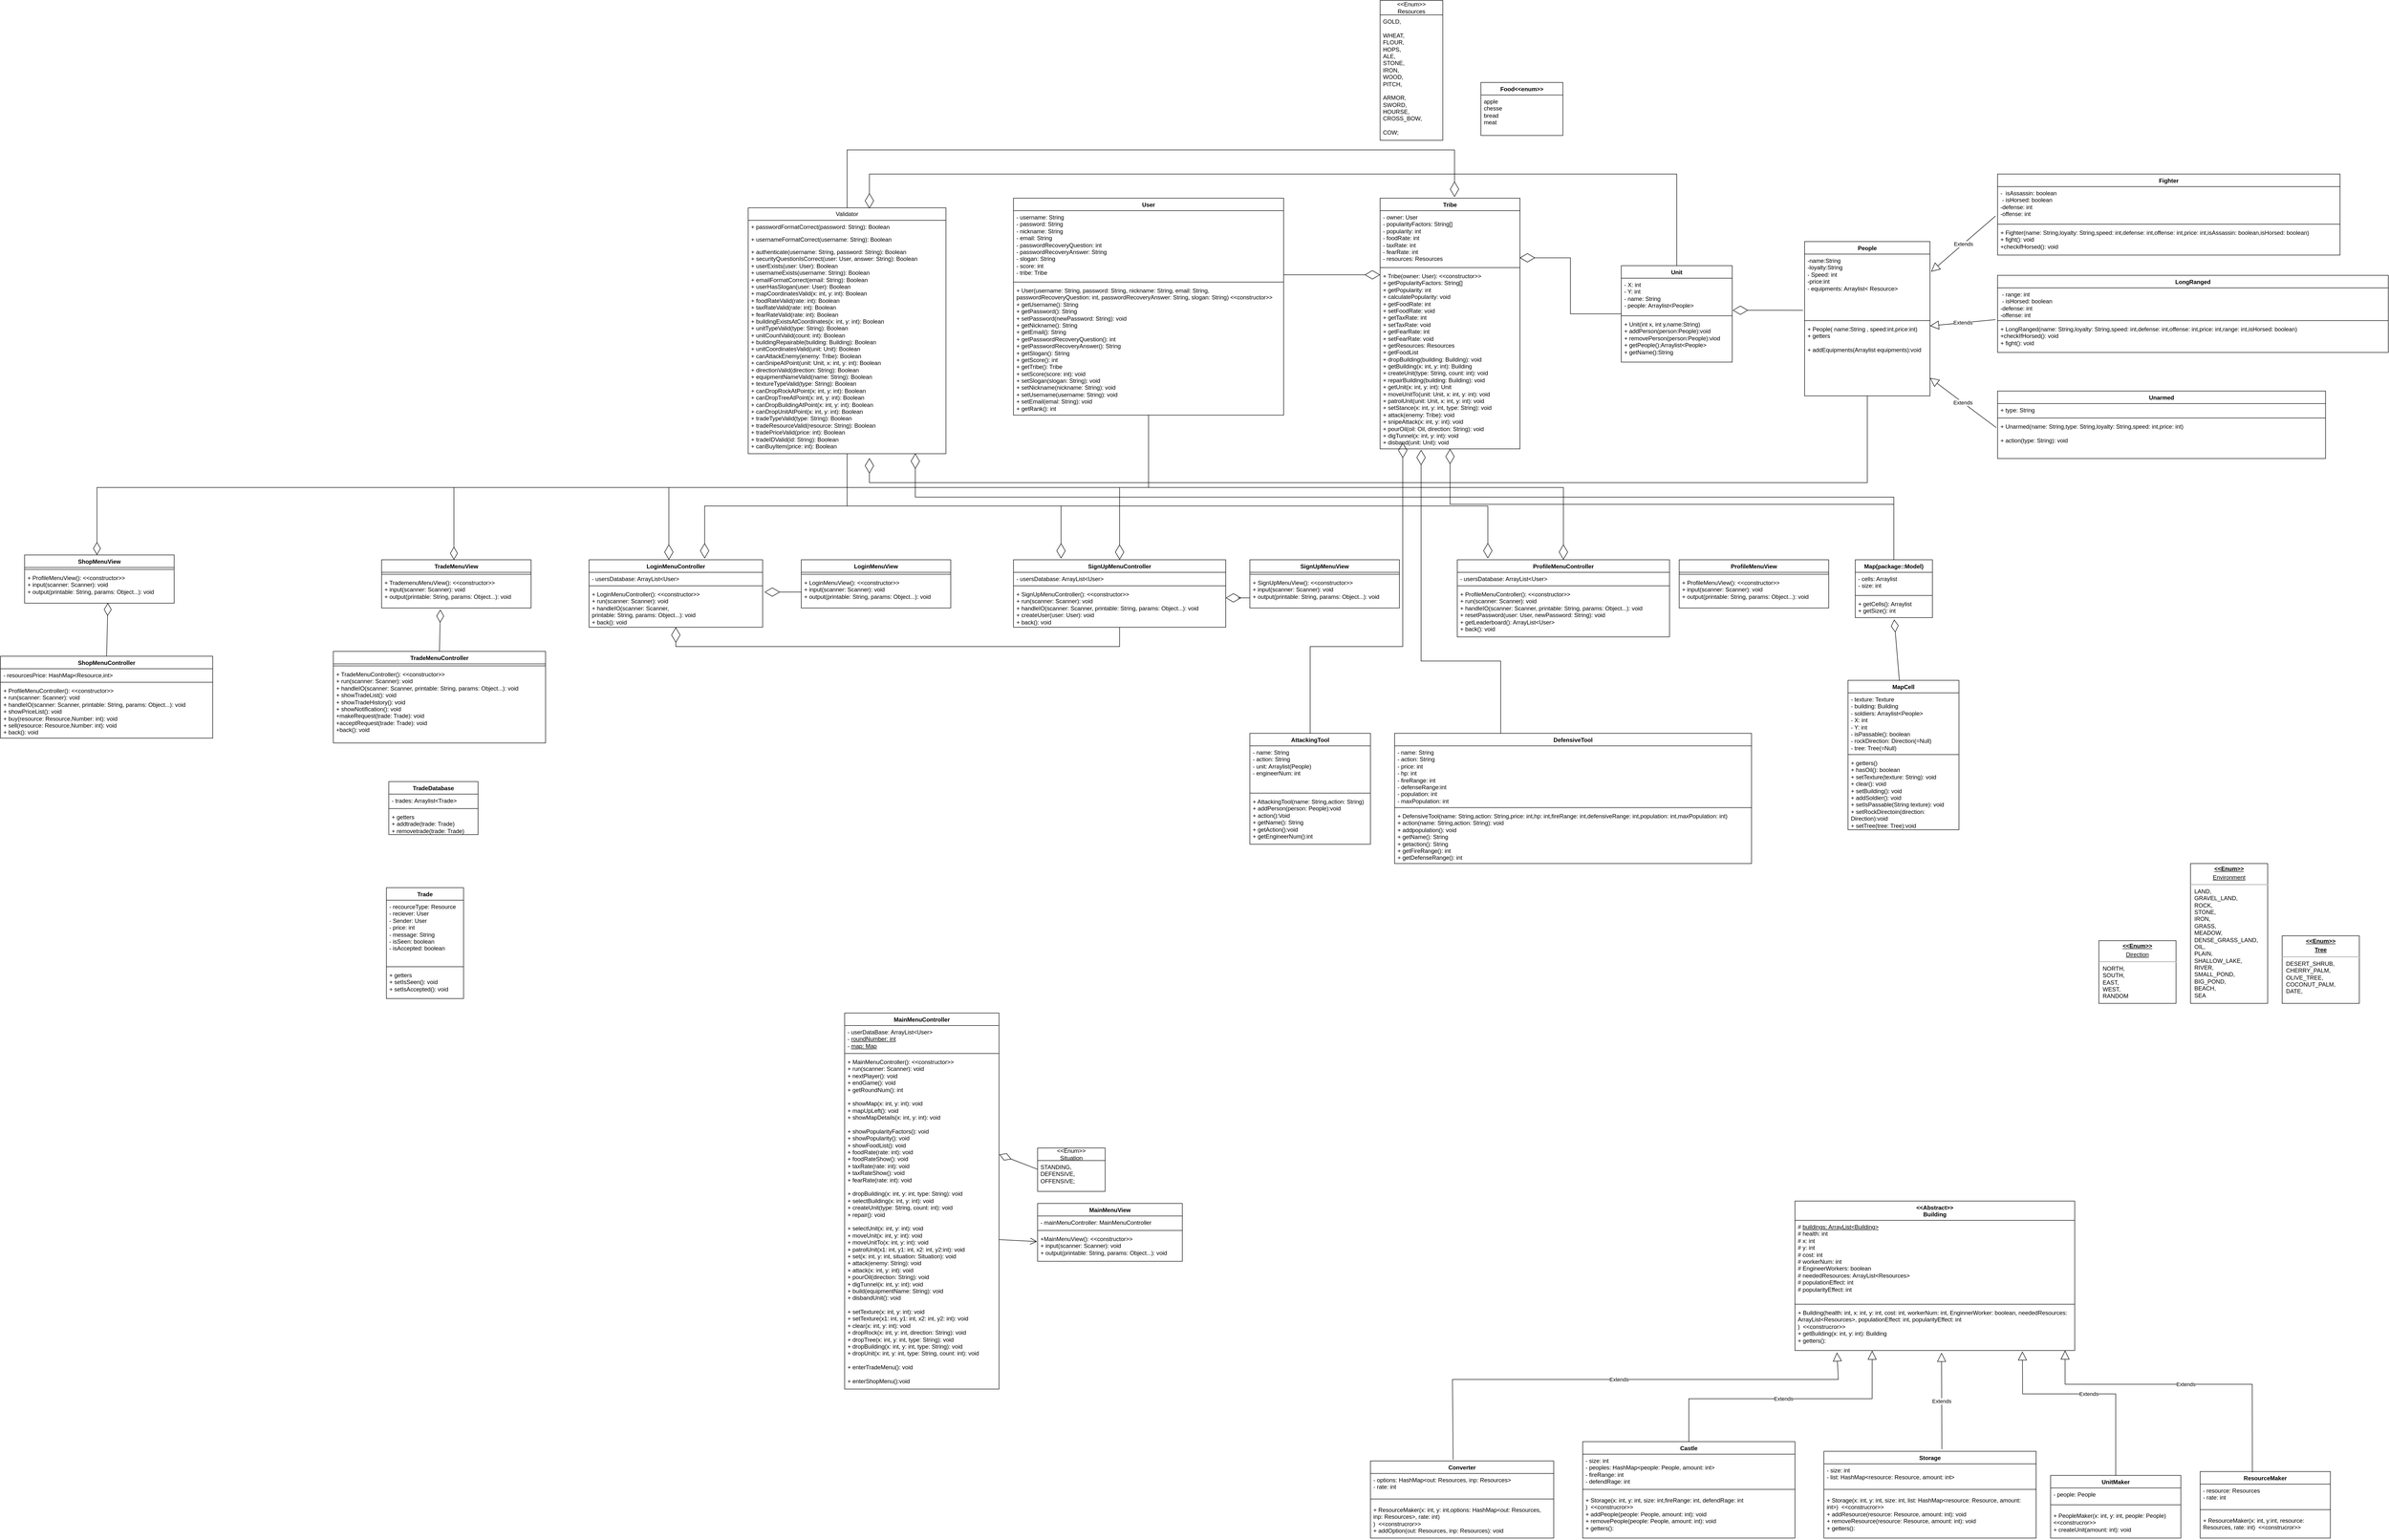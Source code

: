 <mxfile version="21.1.5" type="device">
  <diagram name="Page-1" id="dvLzf7H90kEHNtJA0GPW">
    <mxGraphModel dx="3505" dy="1479" grid="1" gridSize="10" guides="1" tooltips="1" connect="1" arrows="1" fold="1" page="1" pageScale="1" pageWidth="1169" pageHeight="827" math="0" shadow="0">
      <root>
        <mxCell id="0" />
        <mxCell id="1" parent="0" />
        <mxCell id="U1Gv_FfcPextctbKNLwn-1" value="User&lt;br&gt;" style="swimlane;fontStyle=1;align=center;verticalAlign=top;childLayout=stackLayout;horizontal=1;startSize=26;horizontalStack=0;resizeParent=1;resizeParentMax=0;resizeLast=0;collapsible=1;marginBottom=0;whiteSpace=wrap;html=1;" parent="1" vertex="1">
          <mxGeometry x="200" y="40" width="560" height="450" as="geometry" />
        </mxCell>
        <mxCell id="U1Gv_FfcPextctbKNLwn-2" value="- username: String&lt;br&gt;- password: String&lt;br&gt;- nickname: String&amp;nbsp;&lt;br&gt;- email: String&lt;br&gt;- passwordRecoveryQuestion: int&lt;br&gt;- passwordRecoveryAnswer: String&lt;br&gt;- slogan: String&lt;br&gt;- score: int&lt;br&gt;- tribe: Tribe" style="text;strokeColor=none;fillColor=none;align=left;verticalAlign=top;spacingLeft=4;spacingRight=4;overflow=hidden;rotatable=0;points=[[0,0.5],[1,0.5]];portConstraint=eastwest;whiteSpace=wrap;html=1;" parent="U1Gv_FfcPextctbKNLwn-1" vertex="1">
          <mxGeometry y="26" width="560" height="144" as="geometry" />
        </mxCell>
        <mxCell id="U1Gv_FfcPextctbKNLwn-3" value="" style="line;strokeWidth=1;fillColor=none;align=left;verticalAlign=middle;spacingTop=-1;spacingLeft=3;spacingRight=3;rotatable=0;labelPosition=right;points=[];portConstraint=eastwest;strokeColor=inherit;" parent="U1Gv_FfcPextctbKNLwn-1" vertex="1">
          <mxGeometry y="170" width="560" height="8" as="geometry" />
        </mxCell>
        <mxCell id="U1Gv_FfcPextctbKNLwn-4" value="+ User(username: String, password: String, nickname: String, email: String, passwordRecoveryQuestion: int, passwordRecoveryAnswer: String, slogan: String) &amp;lt;&amp;lt;constructor&amp;gt;&amp;gt;&lt;br&gt;+ getUsername(): String&lt;br&gt;+ getPassword(): String&lt;br&gt;+ setPassword(newPassword: String): void&lt;br&gt;+ getNickname(): String&lt;br&gt;+ getEmail(): String&lt;br&gt;+ getPasswordRecoveryQuestion(): int&lt;br&gt;+ getPasswordRecoveryAnswer(): String&lt;br&gt;+ getSlogan(): String&lt;br&gt;+ getScore(): int&lt;br&gt;+ getTribe(): Tribe&lt;br&gt;+ setScore(score: int): void&lt;br&gt;+ setSlogan(slogan: String): void&lt;br&gt;+ setNickname(nickname: String): void&lt;br&gt;+ setUsername(username: String): void&lt;br&gt;+ setEmail(emal: String): void&lt;br&gt;+ getRank(): int&lt;br&gt;" style="text;strokeColor=none;fillColor=none;align=left;verticalAlign=top;spacingLeft=4;spacingRight=4;overflow=hidden;rotatable=0;points=[[0,0.5],[1,0.5]];portConstraint=eastwest;whiteSpace=wrap;html=1;" parent="U1Gv_FfcPextctbKNLwn-1" vertex="1">
          <mxGeometry y="178" width="560" height="272" as="geometry" />
        </mxCell>
        <mxCell id="4Wh8fy8Zaror-KThey_O-35" style="edgeStyle=elbowEdgeStyle;shape=connector;rounded=0;orthogonalLoop=1;jettySize=auto;elbow=vertical;html=1;labelBackgroundColor=default;strokeColor=default;strokeWidth=1;fontFamily=Helvetica;fontSize=11;fontColor=default;endArrow=diamondThin;endFill=0;startSize=0;endSize=29;" parent="1" source="4Wh8fy8Zaror-KThey_O-1" target="4Wh8fy8Zaror-KThey_O-18" edge="1">
          <mxGeometry relative="1" as="geometry">
            <Array as="points">
              <mxPoint x="-50" y="970" />
              <mxPoint x="-60" y="960" />
              <mxPoint x="-60" y="940" />
              <mxPoint x="-70" y="930" />
            </Array>
          </mxGeometry>
        </mxCell>
        <mxCell id="4Wh8fy8Zaror-KThey_O-1" value="SignUpMenuController" style="swimlane;fontStyle=1;align=center;verticalAlign=top;childLayout=stackLayout;horizontal=1;startSize=26;horizontalStack=0;resizeParent=1;resizeParentMax=0;resizeLast=0;collapsible=1;marginBottom=0;whiteSpace=wrap;html=1;" parent="1" vertex="1">
          <mxGeometry x="200" y="790" width="440" height="140" as="geometry" />
        </mxCell>
        <mxCell id="4Wh8fy8Zaror-KThey_O-2" value="- usersDatabase: ArrayList&amp;lt;User&amp;gt;" style="text;strokeColor=none;fillColor=none;align=left;verticalAlign=top;spacingLeft=4;spacingRight=4;overflow=hidden;rotatable=0;points=[[0,0.5],[1,0.5]];portConstraint=eastwest;whiteSpace=wrap;html=1;" parent="4Wh8fy8Zaror-KThey_O-1" vertex="1">
          <mxGeometry y="26" width="440" height="24" as="geometry" />
        </mxCell>
        <mxCell id="4Wh8fy8Zaror-KThey_O-3" value="" style="line;strokeWidth=1;fillColor=none;align=left;verticalAlign=middle;spacingTop=-1;spacingLeft=3;spacingRight=3;rotatable=0;labelPosition=right;points=[];portConstraint=eastwest;strokeColor=inherit;" parent="4Wh8fy8Zaror-KThey_O-1" vertex="1">
          <mxGeometry y="50" width="440" height="8" as="geometry" />
        </mxCell>
        <mxCell id="4Wh8fy8Zaror-KThey_O-4" value="+ SignUpMenuController(): &amp;lt;&amp;lt;constructor&amp;gt;&amp;gt;&lt;br&gt;+ run(scanner: Scanner): void&lt;br&gt;+ handleIO(scanner: Scanner,&amp;nbsp;printable: String, params: Object...): void&lt;br&gt;+ createUser(user: User): void&lt;br&gt;+ back(): void" style="text;strokeColor=none;fillColor=none;align=left;verticalAlign=top;spacingLeft=4;spacingRight=4;overflow=hidden;rotatable=0;points=[[0,0.5],[1,0.5]];portConstraint=eastwest;whiteSpace=wrap;html=1;" parent="4Wh8fy8Zaror-KThey_O-1" vertex="1">
          <mxGeometry y="58" width="440" height="82" as="geometry" />
        </mxCell>
        <mxCell id="4Wh8fy8Zaror-KThey_O-5" value="SignUpMenuView" style="swimlane;fontStyle=1;align=center;verticalAlign=top;childLayout=stackLayout;horizontal=1;startSize=26;horizontalStack=0;resizeParent=1;resizeParentMax=0;resizeLast=0;collapsible=1;marginBottom=0;whiteSpace=wrap;html=1;" parent="1" vertex="1">
          <mxGeometry x="690" y="790" width="310" height="100" as="geometry" />
        </mxCell>
        <mxCell id="4Wh8fy8Zaror-KThey_O-6" value="" style="line;strokeWidth=1;fillColor=none;align=left;verticalAlign=middle;spacingTop=-1;spacingLeft=3;spacingRight=3;rotatable=0;labelPosition=right;points=[];portConstraint=eastwest;strokeColor=inherit;" parent="4Wh8fy8Zaror-KThey_O-5" vertex="1">
          <mxGeometry y="26" width="310" height="8" as="geometry" />
        </mxCell>
        <mxCell id="4Wh8fy8Zaror-KThey_O-7" value="+ SignUpMenuView(): &amp;lt;&amp;lt;constructor&amp;gt;&amp;gt;&lt;br&gt;+ input(scanner: Scanner): void&lt;br&gt;+ output(printable: String, params: Object...): void" style="text;strokeColor=none;fillColor=none;align=left;verticalAlign=top;spacingLeft=4;spacingRight=4;overflow=hidden;rotatable=0;points=[[0,0.5],[1,0.5]];portConstraint=eastwest;whiteSpace=wrap;html=1;" parent="4Wh8fy8Zaror-KThey_O-5" vertex="1">
          <mxGeometry y="34" width="310" height="66" as="geometry" />
        </mxCell>
        <mxCell id="4Wh8fy8Zaror-KThey_O-8" value="ProfileMenuController" style="swimlane;fontStyle=1;align=center;verticalAlign=top;childLayout=stackLayout;horizontal=1;startSize=26;horizontalStack=0;resizeParent=1;resizeParentMax=0;resizeLast=0;collapsible=1;marginBottom=0;whiteSpace=wrap;html=1;" parent="1" vertex="1">
          <mxGeometry x="1120" y="790" width="440" height="160" as="geometry" />
        </mxCell>
        <mxCell id="4Wh8fy8Zaror-KThey_O-9" value="- usersDatabase: ArrayList&amp;lt;User&amp;gt;" style="text;strokeColor=none;fillColor=none;align=left;verticalAlign=top;spacingLeft=4;spacingRight=4;overflow=hidden;rotatable=0;points=[[0,0.5],[1,0.5]];portConstraint=eastwest;whiteSpace=wrap;html=1;" parent="4Wh8fy8Zaror-KThey_O-8" vertex="1">
          <mxGeometry y="26" width="440" height="24" as="geometry" />
        </mxCell>
        <mxCell id="4Wh8fy8Zaror-KThey_O-10" value="" style="line;strokeWidth=1;fillColor=none;align=left;verticalAlign=middle;spacingTop=-1;spacingLeft=3;spacingRight=3;rotatable=0;labelPosition=right;points=[];portConstraint=eastwest;strokeColor=inherit;" parent="4Wh8fy8Zaror-KThey_O-8" vertex="1">
          <mxGeometry y="50" width="440" height="8" as="geometry" />
        </mxCell>
        <mxCell id="4Wh8fy8Zaror-KThey_O-11" value="+ ProfileMenuController(): &amp;lt;&amp;lt;constructor&amp;gt;&amp;gt;&lt;br&gt;+ run(scanner: Scanner): void&lt;br&gt;+ handleIO(scanner: Scanner,&amp;nbsp;printable: String, params: Object...): void&lt;br&gt;+ resetPassword(user: User, newPassword: String): void&lt;br&gt;+ getLeaderboard(): ArrayList&amp;lt;User&amp;gt;&lt;br&gt;+ back(): void" style="text;strokeColor=none;fillColor=none;align=left;verticalAlign=top;spacingLeft=4;spacingRight=4;overflow=hidden;rotatable=0;points=[[0,0.5],[1,0.5]];portConstraint=eastwest;whiteSpace=wrap;html=1;" parent="4Wh8fy8Zaror-KThey_O-8" vertex="1">
          <mxGeometry y="58" width="440" height="102" as="geometry" />
        </mxCell>
        <mxCell id="4Wh8fy8Zaror-KThey_O-12" value="ProfileMenuView" style="swimlane;fontStyle=1;align=center;verticalAlign=top;childLayout=stackLayout;horizontal=1;startSize=26;horizontalStack=0;resizeParent=1;resizeParentMax=0;resizeLast=0;collapsible=1;marginBottom=0;whiteSpace=wrap;html=1;" parent="1" vertex="1">
          <mxGeometry x="1580" y="790" width="310" height="100" as="geometry" />
        </mxCell>
        <mxCell id="4Wh8fy8Zaror-KThey_O-13" value="" style="line;strokeWidth=1;fillColor=none;align=left;verticalAlign=middle;spacingTop=-1;spacingLeft=3;spacingRight=3;rotatable=0;labelPosition=right;points=[];portConstraint=eastwest;strokeColor=inherit;" parent="4Wh8fy8Zaror-KThey_O-12" vertex="1">
          <mxGeometry y="26" width="310" height="8" as="geometry" />
        </mxCell>
        <mxCell id="4Wh8fy8Zaror-KThey_O-14" value="+ ProfileMenuView(): &amp;lt;&amp;lt;constructor&amp;gt;&amp;gt;&lt;br&gt;+ input(scanner: Scanner): void&lt;br&gt;+ output(printable: String, params: Object...): void" style="text;strokeColor=none;fillColor=none;align=left;verticalAlign=top;spacingLeft=4;spacingRight=4;overflow=hidden;rotatable=0;points=[[0,0.5],[1,0.5]];portConstraint=eastwest;whiteSpace=wrap;html=1;" parent="4Wh8fy8Zaror-KThey_O-12" vertex="1">
          <mxGeometry y="34" width="310" height="66" as="geometry" />
        </mxCell>
        <mxCell id="4Wh8fy8Zaror-KThey_O-15" value="LoginMenuController" style="swimlane;fontStyle=1;align=center;verticalAlign=top;childLayout=stackLayout;horizontal=1;startSize=26;horizontalStack=0;resizeParent=1;resizeParentMax=0;resizeLast=0;collapsible=1;marginBottom=0;whiteSpace=wrap;html=1;" parent="1" vertex="1">
          <mxGeometry x="-680" y="790" width="360" height="140" as="geometry" />
        </mxCell>
        <mxCell id="4Wh8fy8Zaror-KThey_O-16" value="- usersDatabase: ArrayList&amp;lt;User&amp;gt;" style="text;strokeColor=none;fillColor=none;align=left;verticalAlign=top;spacingLeft=4;spacingRight=4;overflow=hidden;rotatable=0;points=[[0,0.5],[1,0.5]];portConstraint=eastwest;whiteSpace=wrap;html=1;" parent="4Wh8fy8Zaror-KThey_O-15" vertex="1">
          <mxGeometry y="26" width="360" height="24" as="geometry" />
        </mxCell>
        <mxCell id="4Wh8fy8Zaror-KThey_O-17" value="" style="line;strokeWidth=1;fillColor=none;align=left;verticalAlign=middle;spacingTop=-1;spacingLeft=3;spacingRight=3;rotatable=0;labelPosition=right;points=[];portConstraint=eastwest;strokeColor=inherit;" parent="4Wh8fy8Zaror-KThey_O-15" vertex="1">
          <mxGeometry y="50" width="360" height="8" as="geometry" />
        </mxCell>
        <mxCell id="4Wh8fy8Zaror-KThey_O-18" value="+ LoginMenuController(): &amp;lt;&amp;lt;constructor&amp;gt;&amp;gt;&lt;br&gt;+ run(scanner: Scanner): void&lt;br&gt;+ handleIO(scanner: Scanner,&amp;nbsp;&lt;br&gt;printable: String, params: Object...): void&lt;br&gt;+ back(): void" style="text;strokeColor=none;fillColor=none;align=left;verticalAlign=top;spacingLeft=4;spacingRight=4;overflow=hidden;rotatable=0;points=[[0,0.5],[1,0.5]];portConstraint=eastwest;whiteSpace=wrap;html=1;" parent="4Wh8fy8Zaror-KThey_O-15" vertex="1">
          <mxGeometry y="58" width="360" height="82" as="geometry" />
        </mxCell>
        <mxCell id="4Wh8fy8Zaror-KThey_O-19" value="LoginMenuView" style="swimlane;fontStyle=1;align=center;verticalAlign=top;childLayout=stackLayout;horizontal=1;startSize=26;horizontalStack=0;resizeParent=1;resizeParentMax=0;resizeLast=0;collapsible=1;marginBottom=0;whiteSpace=wrap;html=1;" parent="1" vertex="1">
          <mxGeometry x="-240" y="790" width="310" height="100" as="geometry" />
        </mxCell>
        <mxCell id="4Wh8fy8Zaror-KThey_O-20" value="" style="line;strokeWidth=1;fillColor=none;align=left;verticalAlign=middle;spacingTop=-1;spacingLeft=3;spacingRight=3;rotatable=0;labelPosition=right;points=[];portConstraint=eastwest;strokeColor=inherit;" parent="4Wh8fy8Zaror-KThey_O-19" vertex="1">
          <mxGeometry y="26" width="310" height="8" as="geometry" />
        </mxCell>
        <mxCell id="4Wh8fy8Zaror-KThey_O-21" value="+ LoginMenuView(): &amp;lt;&amp;lt;constructor&amp;gt;&amp;gt;&lt;br&gt;+ input(scanner: Scanner): void&lt;br&gt;+ output(printable: String, params: Object...): void" style="text;strokeColor=none;fillColor=none;align=left;verticalAlign=top;spacingLeft=4;spacingRight=4;overflow=hidden;rotatable=0;points=[[0,0.5],[1,0.5]];portConstraint=eastwest;whiteSpace=wrap;html=1;" parent="4Wh8fy8Zaror-KThey_O-19" vertex="1">
          <mxGeometry y="34" width="310" height="66" as="geometry" />
        </mxCell>
        <mxCell id="4Wh8fy8Zaror-KThey_O-23" style="edgeStyle=elbowEdgeStyle;shape=connector;rounded=0;orthogonalLoop=1;jettySize=auto;elbow=vertical;html=1;entryX=1.011;entryY=0.12;entryDx=0;entryDy=0;entryPerimeter=0;labelBackgroundColor=default;strokeColor=default;strokeWidth=1;fontFamily=Helvetica;fontSize=11;fontColor=default;endArrow=diamondThin;endFill=0;startSize=0;endSize=29;" parent="1" source="4Wh8fy8Zaror-KThey_O-21" target="4Wh8fy8Zaror-KThey_O-18" edge="1">
          <mxGeometry relative="1" as="geometry">
            <Array as="points">
              <mxPoint x="-300" y="857" />
            </Array>
          </mxGeometry>
        </mxCell>
        <mxCell id="4Wh8fy8Zaror-KThey_O-24" style="edgeStyle=elbowEdgeStyle;shape=connector;rounded=0;orthogonalLoop=1;jettySize=auto;elbow=vertical;html=1;labelBackgroundColor=default;strokeColor=default;strokeWidth=1;fontFamily=Helvetica;fontSize=11;fontColor=default;endArrow=diamondThin;endFill=0;startSize=0;endSize=29;" parent="1" source="4Wh8fy8Zaror-KThey_O-7" target="4Wh8fy8Zaror-KThey_O-4" edge="1">
          <mxGeometry relative="1" as="geometry" />
        </mxCell>
        <mxCell id="4Wh8fy8Zaror-KThey_O-36" style="edgeStyle=elbowEdgeStyle;shape=connector;rounded=0;orthogonalLoop=1;jettySize=auto;elbow=vertical;html=1;entryX=0.46;entryY=0;entryDx=0;entryDy=0;entryPerimeter=0;labelBackgroundColor=default;strokeColor=default;strokeWidth=1;fontFamily=Helvetica;fontSize=11;fontColor=default;endArrow=diamondThin;endFill=0;startSize=0;endSize=29;" parent="1" source="U1Gv_FfcPextctbKNLwn-4" target="4Wh8fy8Zaror-KThey_O-15" edge="1">
          <mxGeometry relative="1" as="geometry" />
        </mxCell>
        <mxCell id="4Wh8fy8Zaror-KThey_O-37" style="edgeStyle=elbowEdgeStyle;shape=connector;rounded=0;orthogonalLoop=1;jettySize=auto;elbow=vertical;html=1;labelBackgroundColor=default;strokeColor=default;strokeWidth=1;fontFamily=Helvetica;fontSize=11;fontColor=default;endArrow=diamondThin;endFill=0;startSize=0;endSize=29;" parent="1" source="U1Gv_FfcPextctbKNLwn-4" target="4Wh8fy8Zaror-KThey_O-1" edge="1">
          <mxGeometry relative="1" as="geometry" />
        </mxCell>
        <mxCell id="4Wh8fy8Zaror-KThey_O-38" style="edgeStyle=elbowEdgeStyle;shape=connector;rounded=0;orthogonalLoop=1;jettySize=auto;elbow=vertical;html=1;labelBackgroundColor=default;strokeColor=default;strokeWidth=1;fontFamily=Helvetica;fontSize=11;fontColor=default;endArrow=diamondThin;endFill=0;startSize=0;endSize=29;" parent="1" source="U1Gv_FfcPextctbKNLwn-4" target="4Wh8fy8Zaror-KThey_O-8" edge="1">
          <mxGeometry relative="1" as="geometry" />
        </mxCell>
        <mxCell id="4Wh8fy8Zaror-KThey_O-43" style="edgeStyle=elbowEdgeStyle;shape=connector;rounded=0;orthogonalLoop=1;jettySize=auto;elbow=vertical;html=1;entryX=0.666;entryY=-0.019;entryDx=0;entryDy=0;entryPerimeter=0;labelBackgroundColor=default;strokeColor=default;strokeWidth=1;fontFamily=Helvetica;fontSize=11;fontColor=default;endArrow=diamondThin;endFill=0;startSize=0;endSize=29;" parent="1" source="4Wh8fy8Zaror-KThey_O-39" target="4Wh8fy8Zaror-KThey_O-15" edge="1">
          <mxGeometry relative="1" as="geometry" />
        </mxCell>
        <mxCell id="4Wh8fy8Zaror-KThey_O-39" value="Validator" style="swimlane;fontStyle=0;childLayout=stackLayout;horizontal=1;startSize=26;fillColor=none;horizontalStack=0;resizeParent=1;resizeParentMax=0;resizeLast=0;collapsible=1;marginBottom=0;whiteSpace=wrap;html=1;" parent="1" vertex="1">
          <mxGeometry x="-350" y="60" width="410" height="510" as="geometry" />
        </mxCell>
        <mxCell id="4Wh8fy8Zaror-KThey_O-40" value="+ passwordFormatCorrect(password: String): Boolean" style="text;strokeColor=none;fillColor=none;align=left;verticalAlign=top;spacingLeft=4;spacingRight=4;overflow=hidden;rotatable=0;points=[[0,0.5],[1,0.5]];portConstraint=eastwest;whiteSpace=wrap;html=1;" parent="4Wh8fy8Zaror-KThey_O-39" vertex="1">
          <mxGeometry y="26" width="410" height="26" as="geometry" />
        </mxCell>
        <mxCell id="4Wh8fy8Zaror-KThey_O-41" value="+ usernameFormatCorrect(username: String): Boolean" style="text;strokeColor=none;fillColor=none;align=left;verticalAlign=top;spacingLeft=4;spacingRight=4;overflow=hidden;rotatable=0;points=[[0,0.5],[1,0.5]];portConstraint=eastwest;whiteSpace=wrap;html=1;" parent="4Wh8fy8Zaror-KThey_O-39" vertex="1">
          <mxGeometry y="52" width="410" height="26" as="geometry" />
        </mxCell>
        <mxCell id="4Wh8fy8Zaror-KThey_O-42" value="+ authenticate(username: String, password: String): Boolean&lt;br&gt;+ securityQuestionIsCorrect(user: User, answer: String): Boolean&lt;br&gt;+ userExists(user: User): Boolean&lt;br&gt;+ usernameExists(username: String): Boolean&lt;br&gt;+ emailFormatCorrect(email: String): Boolean&lt;br&gt;+ userHasSlogan(user: User): Boolean&lt;br&gt;+ mapCoordinatesValid(x: int, y: int): Boolean&lt;br&gt;+ foodRateValid(rate: int): Boolean&lt;br&gt;+ taxRateValid(rate: int): Boolean&lt;br&gt;+ fearRateValid(rate: int): Boolean&lt;br&gt;+ buildingExistsAtCoordinates(x: int, y: int): Boolean&lt;br&gt;+ unitTypeValid(type: String): Boolean&lt;br&gt;+ unitCountValid(count: int): Boolean&lt;br&gt;+ buildingRepairable(building: Building): Boolean&lt;br&gt;+ unitCoordinatesValid(unit: Unit): Boolean&lt;br&gt;+ canAttackEnemy(enemy: Tribe): Boolean&lt;br&gt;+ canSnipeAtPoint(unit: Unit, x: int, y: int): Boolean&lt;br&gt;+ directionValid(direction: String): Boolean&lt;br&gt;+ equipmentNameValid(name: String): Boolean&lt;br&gt;+ textureTypeValid(type: String): Boolean&lt;br&gt;+ canDropRockAtPoint(x: int, y: int): Boolean&lt;br&gt;+ canDropTreeAtPoint(x: int, y: int): Boolean&lt;br&gt;+ canDropBuildingAtPoint(x: int, y: int): Boolean&lt;br&gt;+ canDropUnitAtPoint(x: int, y: int): Boolean&lt;br&gt;+ tradeTypeValid(type: String): Boolean&lt;br&gt;+ tradeResourceValid(resource: String): Boolean&lt;br&gt;+ tradePriceValid(price: int): Boolean&lt;br&gt;+ tradeIDValid(id: String): Boolean&lt;br&gt;+ canBuyItem(price: int): Boolean&lt;br&gt;" style="text;strokeColor=none;fillColor=none;align=left;verticalAlign=top;spacingLeft=4;spacingRight=4;overflow=hidden;rotatable=0;points=[[0,0.5],[1,0.5]];portConstraint=eastwest;whiteSpace=wrap;html=1;" parent="4Wh8fy8Zaror-KThey_O-39" vertex="1">
          <mxGeometry y="78" width="410" height="432" as="geometry" />
        </mxCell>
        <mxCell id="4Wh8fy8Zaror-KThey_O-44" style="edgeStyle=elbowEdgeStyle;shape=connector;rounded=0;orthogonalLoop=1;jettySize=auto;elbow=vertical;html=1;entryX=0.224;entryY=-0.019;entryDx=0;entryDy=0;entryPerimeter=0;labelBackgroundColor=default;strokeColor=default;strokeWidth=1;fontFamily=Helvetica;fontSize=11;fontColor=default;endArrow=diamondThin;endFill=0;startSize=0;endSize=29;" parent="1" source="4Wh8fy8Zaror-KThey_O-42" target="4Wh8fy8Zaror-KThey_O-1" edge="1">
          <mxGeometry relative="1" as="geometry" />
        </mxCell>
        <mxCell id="4Wh8fy8Zaror-KThey_O-45" style="edgeStyle=elbowEdgeStyle;shape=connector;rounded=0;orthogonalLoop=1;jettySize=auto;elbow=vertical;html=1;entryX=0.144;entryY=-0.018;entryDx=0;entryDy=0;entryPerimeter=0;labelBackgroundColor=default;strokeColor=default;strokeWidth=1;fontFamily=Helvetica;fontSize=11;fontColor=default;endArrow=diamondThin;endFill=0;startSize=0;endSize=29;" parent="1" source="4Wh8fy8Zaror-KThey_O-42" target="4Wh8fy8Zaror-KThey_O-8" edge="1">
          <mxGeometry relative="1" as="geometry" />
        </mxCell>
        <mxCell id="4Wh8fy8Zaror-KThey_O-46" value="Tribe&lt;br&gt;" style="swimlane;fontStyle=1;align=center;verticalAlign=top;childLayout=stackLayout;horizontal=1;startSize=26;horizontalStack=0;resizeParent=1;resizeParentMax=0;resizeLast=0;collapsible=1;marginBottom=0;whiteSpace=wrap;html=1;" parent="1" vertex="1">
          <mxGeometry x="960" y="40" width="290" height="520" as="geometry" />
        </mxCell>
        <mxCell id="4Wh8fy8Zaror-KThey_O-47" value="- owner: User&lt;br&gt;- popularityFactors: String[]&lt;br&gt;- popularity: int&lt;br&gt;- foodRate: int&lt;br&gt;- taxRate: int&lt;br&gt;- fearRate: int&lt;br&gt;- resources: Resources" style="text;strokeColor=none;fillColor=none;align=left;verticalAlign=top;spacingLeft=4;spacingRight=4;overflow=hidden;rotatable=0;points=[[0,0.5],[1,0.5]];portConstraint=eastwest;whiteSpace=wrap;html=1;" parent="4Wh8fy8Zaror-KThey_O-46" vertex="1">
          <mxGeometry y="26" width="290" height="114" as="geometry" />
        </mxCell>
        <mxCell id="4Wh8fy8Zaror-KThey_O-48" value="" style="line;strokeWidth=1;fillColor=none;align=left;verticalAlign=middle;spacingTop=-1;spacingLeft=3;spacingRight=3;rotatable=0;labelPosition=right;points=[];portConstraint=eastwest;strokeColor=inherit;" parent="4Wh8fy8Zaror-KThey_O-46" vertex="1">
          <mxGeometry y="140" width="290" height="8" as="geometry" />
        </mxCell>
        <mxCell id="4Wh8fy8Zaror-KThey_O-49" value="+ Tribe(owner: User): &amp;lt;&amp;lt;constructor&amp;gt;&amp;gt;&lt;br&gt;+ getPopularityFactors: String[]&lt;br&gt;+ getPopularity: int&lt;br&gt;+ calculatePopularity: void&lt;br&gt;+ getFoodRate: int&lt;br&gt;+ setFoodRate: void&lt;br&gt;+ getTaxRate: int&lt;br&gt;+ setTaxRate: void&lt;br&gt;+ getFearRate: int&lt;br&gt;+ setFearRate: void&lt;br&gt;+ getResources: Resources&lt;br&gt;+ getFoodList&lt;br&gt;+ dropBuilding(building: Building): void&lt;br&gt;+ getBuilding(x: int, y: int): Building&lt;br&gt;+ createUnit(type: String, count: int): void&lt;br&gt;+ repairBuilding(building: Building): void&lt;br&gt;+ getUnit(x: int, y: int): Unit&lt;br&gt;+ moveUnitTo(unit: Unit, x: int, y: int): void&lt;br&gt;+ patrolUnit(unit: Unit, x: int, y: int): void&lt;br&gt;+ setStance(x: int, y: int, type: String): void&lt;br&gt;+ attack(enemy: Tribe): void&lt;br&gt;+ snipeAttack(x: int, y: int): void&lt;br&gt;+ pourOil(oil: Oil, direction: String): void&lt;br&gt;+ digTunnel(x: int, y: int): void&lt;br&gt;+ disband(unit: Unit): void&lt;br&gt;" style="text;strokeColor=none;fillColor=none;align=left;verticalAlign=top;spacingLeft=4;spacingRight=4;overflow=hidden;rotatable=0;points=[[0,0.5],[1,0.5]];portConstraint=eastwest;whiteSpace=wrap;html=1;" parent="4Wh8fy8Zaror-KThey_O-46" vertex="1">
          <mxGeometry y="148" width="290" height="372" as="geometry" />
        </mxCell>
        <mxCell id="4Wh8fy8Zaror-KThey_O-50" style="edgeStyle=elbowEdgeStyle;shape=connector;rounded=0;orthogonalLoop=1;jettySize=auto;elbow=vertical;html=1;labelBackgroundColor=default;strokeColor=default;strokeWidth=1;fontFamily=Helvetica;fontSize=11;fontColor=default;endArrow=diamondThin;endFill=0;startSize=0;endSize=29;" parent="1" source="U1Gv_FfcPextctbKNLwn-2" target="4Wh8fy8Zaror-KThey_O-49" edge="1">
          <mxGeometry relative="1" as="geometry" />
        </mxCell>
        <mxCell id="4Wh8fy8Zaror-KThey_O-51" style="edgeStyle=elbowEdgeStyle;shape=connector;rounded=0;orthogonalLoop=1;jettySize=auto;elbow=vertical;html=1;entryX=0.532;entryY=-0.005;entryDx=0;entryDy=0;entryPerimeter=0;labelBackgroundColor=default;strokeColor=default;strokeWidth=1;fontFamily=Helvetica;fontSize=11;fontColor=default;endArrow=diamondThin;endFill=0;startSize=0;endSize=29;exitX=0.5;exitY=0;exitDx=0;exitDy=0;" parent="1" source="4Wh8fy8Zaror-KThey_O-39" target="4Wh8fy8Zaror-KThey_O-46" edge="1">
          <mxGeometry relative="1" as="geometry">
            <Array as="points">
              <mxPoint x="360" y="-60" />
            </Array>
          </mxGeometry>
        </mxCell>
        <mxCell id="4Wh8fy8Zaror-KThey_O-56" style="edgeStyle=elbowEdgeStyle;shape=connector;rounded=0;orthogonalLoop=1;jettySize=auto;elbow=vertical;html=1;entryX=0.998;entryY=0.857;entryDx=0;entryDy=0;entryPerimeter=0;labelBackgroundColor=default;strokeColor=default;strokeWidth=1;fontFamily=Helvetica;fontSize=11;fontColor=default;endArrow=diamondThin;endFill=0;startSize=0;endSize=29;" parent="1" source="4Wh8fy8Zaror-KThey_O-52" target="4Wh8fy8Zaror-KThey_O-47" edge="1">
          <mxGeometry relative="1" as="geometry" />
        </mxCell>
        <mxCell id="4Wh8fy8Zaror-KThey_O-73" style="edgeStyle=elbowEdgeStyle;shape=connector;rounded=0;orthogonalLoop=1;jettySize=auto;elbow=vertical;html=1;entryX=0.613;entryY=0.003;entryDx=0;entryDy=0;labelBackgroundColor=default;strokeColor=default;strokeWidth=1;fontFamily=Helvetica;fontSize=11;fontColor=default;endArrow=diamondThin;endFill=0;startSize=0;endSize=29;entryPerimeter=0;" parent="1" source="4Wh8fy8Zaror-KThey_O-52" target="4Wh8fy8Zaror-KThey_O-39" edge="1">
          <mxGeometry relative="1" as="geometry">
            <Array as="points">
              <mxPoint x="1260" y="-10" />
              <mxPoint x="-140" y="20" />
              <mxPoint x="690" y="-160" />
            </Array>
          </mxGeometry>
        </mxCell>
        <mxCell id="4Wh8fy8Zaror-KThey_O-52" value="Unit" style="swimlane;fontStyle=1;align=center;verticalAlign=top;childLayout=stackLayout;horizontal=1;startSize=26;horizontalStack=0;resizeParent=1;resizeParentMax=0;resizeLast=0;collapsible=1;marginBottom=0;whiteSpace=wrap;html=1;" parent="1" vertex="1">
          <mxGeometry x="1460" y="180" width="230" height="200" as="geometry" />
        </mxCell>
        <mxCell id="4Wh8fy8Zaror-KThey_O-53" value="- X: int&lt;br&gt;- Y: int&lt;br&gt;- name: String&lt;br&gt;- people: Arraylist&amp;lt;People&amp;gt;" style="text;strokeColor=none;fillColor=none;align=left;verticalAlign=top;spacingLeft=4;spacingRight=4;overflow=hidden;rotatable=0;points=[[0,0.5],[1,0.5]];portConstraint=eastwest;whiteSpace=wrap;html=1;" parent="4Wh8fy8Zaror-KThey_O-52" vertex="1">
          <mxGeometry y="26" width="230" height="74" as="geometry" />
        </mxCell>
        <mxCell id="4Wh8fy8Zaror-KThey_O-54" value="" style="line;strokeWidth=1;fillColor=none;align=left;verticalAlign=middle;spacingTop=-1;spacingLeft=3;spacingRight=3;rotatable=0;labelPosition=right;points=[];portConstraint=eastwest;strokeColor=inherit;" parent="4Wh8fy8Zaror-KThey_O-52" vertex="1">
          <mxGeometry y="100" width="230" height="8" as="geometry" />
        </mxCell>
        <mxCell id="4Wh8fy8Zaror-KThey_O-55" value="+ Unit(int x, int y,name:String)&lt;br&gt;+ addPerson(person:People):void&lt;br&gt;+ removePerson(person:People):viod&lt;br&gt;+ getPeople():Arraylist&amp;lt;People&amp;gt;&lt;br&gt;+ getName():String" style="text;strokeColor=none;fillColor=none;align=left;verticalAlign=top;spacingLeft=4;spacingRight=4;overflow=hidden;rotatable=0;points=[[0,0.5],[1,0.5]];portConstraint=eastwest;whiteSpace=wrap;html=1;" parent="4Wh8fy8Zaror-KThey_O-52" vertex="1">
          <mxGeometry y="108" width="230" height="92" as="geometry" />
        </mxCell>
        <mxCell id="4Wh8fy8Zaror-KThey_O-75" style="edgeStyle=elbowEdgeStyle;shape=connector;rounded=0;orthogonalLoop=1;jettySize=auto;elbow=vertical;html=1;labelBackgroundColor=default;strokeColor=default;strokeWidth=1;fontFamily=Helvetica;fontSize=11;fontColor=default;endArrow=diamondThin;endFill=0;startSize=0;endSize=29;entryX=0.613;entryY=1.021;entryDx=0;entryDy=0;entryPerimeter=0;" parent="1" source="ZhqlqIyj42u8EkGPUcVH-4" target="4Wh8fy8Zaror-KThey_O-42" edge="1">
          <mxGeometry relative="1" as="geometry">
            <Array as="points">
              <mxPoint x="960" y="630" />
            </Array>
            <mxPoint x="1970" y="460" as="sourcePoint" />
          </mxGeometry>
        </mxCell>
        <mxCell id="4Wh8fy8Zaror-KThey_O-61" style="edgeStyle=elbowEdgeStyle;shape=connector;rounded=0;orthogonalLoop=1;jettySize=auto;elbow=vertical;html=1;entryX=1.004;entryY=0.896;entryDx=0;entryDy=0;entryPerimeter=0;labelBackgroundColor=default;strokeColor=default;strokeWidth=1;fontFamily=Helvetica;fontSize=11;fontColor=default;endArrow=diamondThin;endFill=0;startSize=0;endSize=29;exitX=-0.012;exitY=0.87;exitDx=0;exitDy=0;exitPerimeter=0;" parent="1" source="ZhqlqIyj42u8EkGPUcVH-2" target="4Wh8fy8Zaror-KThey_O-53" edge="1">
          <mxGeometry relative="1" as="geometry">
            <mxPoint x="1830" y="271.455" as="sourcePoint" />
          </mxGeometry>
        </mxCell>
        <mxCell id="4Wh8fy8Zaror-KThey_O-72" style="edgeStyle=elbowEdgeStyle;shape=connector;rounded=0;orthogonalLoop=1;jettySize=auto;elbow=vertical;html=1;labelBackgroundColor=default;strokeColor=default;strokeWidth=1;fontFamily=Helvetica;fontSize=11;fontColor=default;endArrow=diamondThin;endFill=0;startSize=0;endSize=29;" parent="1" source="4Wh8fy8Zaror-KThey_O-62" target="4Wh8fy8Zaror-KThey_O-49" edge="1">
          <mxGeometry relative="1" as="geometry" />
        </mxCell>
        <mxCell id="4Wh8fy8Zaror-KThey_O-74" style="edgeStyle=elbowEdgeStyle;shape=connector;rounded=0;orthogonalLoop=1;jettySize=auto;elbow=vertical;html=1;entryX=0.845;entryY=0.999;entryDx=0;entryDy=0;entryPerimeter=0;labelBackgroundColor=default;strokeColor=default;strokeWidth=1;fontFamily=Helvetica;fontSize=11;fontColor=default;endArrow=diamondThin;endFill=0;startSize=0;endSize=29;" parent="1" source="4Wh8fy8Zaror-KThey_O-62" target="4Wh8fy8Zaror-KThey_O-42" edge="1">
          <mxGeometry relative="1" as="geometry">
            <Array as="points">
              <mxPoint x="1000" y="660" />
            </Array>
          </mxGeometry>
        </mxCell>
        <mxCell id="4Wh8fy8Zaror-KThey_O-62" value="Map(package::Model)" style="swimlane;fontStyle=1;align=center;verticalAlign=top;childLayout=stackLayout;horizontal=1;startSize=26;horizontalStack=0;resizeParent=1;resizeParentMax=0;resizeLast=0;collapsible=1;marginBottom=0;whiteSpace=wrap;html=1;" parent="1" vertex="1">
          <mxGeometry x="1945" y="790" width="160" height="120" as="geometry">
            <mxRectangle x="770" width="60" height="30" as="alternateBounds" />
          </mxGeometry>
        </mxCell>
        <mxCell id="4Wh8fy8Zaror-KThey_O-63" value="- cells: Arraylist&lt;br&gt;- size: int" style="text;strokeColor=none;fillColor=none;align=left;verticalAlign=top;spacingLeft=4;spacingRight=4;overflow=hidden;rotatable=0;points=[[0,0.5],[1,0.5]];portConstraint=eastwest;whiteSpace=wrap;html=1;" parent="4Wh8fy8Zaror-KThey_O-62" vertex="1">
          <mxGeometry y="26" width="160" height="44" as="geometry" />
        </mxCell>
        <mxCell id="4Wh8fy8Zaror-KThey_O-64" value="" style="line;strokeWidth=1;fillColor=none;align=left;verticalAlign=middle;spacingTop=-1;spacingLeft=3;spacingRight=3;rotatable=0;labelPosition=right;points=[];portConstraint=eastwest;strokeColor=inherit;" parent="4Wh8fy8Zaror-KThey_O-62" vertex="1">
          <mxGeometry y="70" width="160" height="8" as="geometry" />
        </mxCell>
        <mxCell id="4Wh8fy8Zaror-KThey_O-65" value="+ getCells(): Arraylist&lt;br&gt;+ getSize(): int" style="text;strokeColor=none;fillColor=none;align=left;verticalAlign=top;spacingLeft=4;spacingRight=4;overflow=hidden;rotatable=0;points=[[0,0.5],[1,0.5]];portConstraint=eastwest;whiteSpace=wrap;html=1;" parent="4Wh8fy8Zaror-KThey_O-62" vertex="1">
          <mxGeometry y="78" width="160" height="42" as="geometry" />
        </mxCell>
        <mxCell id="4Wh8fy8Zaror-KThey_O-66" value="MapCell" style="swimlane;fontStyle=1;align=center;verticalAlign=top;childLayout=stackLayout;horizontal=1;startSize=26;horizontalStack=0;resizeParent=1;resizeParentMax=0;resizeLast=0;collapsible=1;marginBottom=0;whiteSpace=wrap;html=1;" parent="1" vertex="1">
          <mxGeometry x="1930" y="1040" width="230" height="310" as="geometry" />
        </mxCell>
        <mxCell id="4Wh8fy8Zaror-KThey_O-67" value="- texture: Texture&lt;br style=&quot;border-color: var(--border-color);&quot;&gt;- building: Building&lt;br style=&quot;border-color: var(--border-color);&quot;&gt;- soldiers: Arraylist&amp;lt;People&amp;gt;&lt;br style=&quot;border-color: var(--border-color);&quot;&gt;- X: int&lt;br style=&quot;border-color: var(--border-color);&quot;&gt;- Y: int&lt;br&gt;- isPassable(): boolean&lt;br&gt;- rockDirection: Direction(=Null)&lt;br&gt;- tree: Tree(=Null)" style="text;strokeColor=none;fillColor=none;align=left;verticalAlign=top;spacingLeft=4;spacingRight=4;overflow=hidden;rotatable=0;points=[[0,0.5],[1,0.5]];portConstraint=eastwest;whiteSpace=wrap;html=1;" parent="4Wh8fy8Zaror-KThey_O-66" vertex="1">
          <mxGeometry y="26" width="230" height="124" as="geometry" />
        </mxCell>
        <mxCell id="4Wh8fy8Zaror-KThey_O-68" value="" style="line;strokeWidth=1;fillColor=none;align=left;verticalAlign=middle;spacingTop=-1;spacingLeft=3;spacingRight=3;rotatable=0;labelPosition=right;points=[];portConstraint=eastwest;strokeColor=inherit;" parent="4Wh8fy8Zaror-KThey_O-66" vertex="1">
          <mxGeometry y="150" width="230" height="8" as="geometry" />
        </mxCell>
        <mxCell id="4Wh8fy8Zaror-KThey_O-69" value="+ getters()&lt;br style=&quot;border-color: var(--border-color);&quot;&gt;+ hasOil(): boolean&lt;br&gt;+ setTexture(texture: String): void&lt;br&gt;+ clear(): void&lt;br&gt;+ setBuilding(): void&lt;br&gt;+ addSoldier(): void&lt;br&gt;+ setIsPassable(String texture): void&lt;br&gt;+ setRockDirectoin(direction: Direction):void&lt;br&gt;+ setTree(tree: Tree):void" style="text;strokeColor=none;fillColor=none;align=left;verticalAlign=top;spacingLeft=4;spacingRight=4;overflow=hidden;rotatable=0;points=[[0,0.5],[1,0.5]];portConstraint=eastwest;whiteSpace=wrap;html=1;" parent="4Wh8fy8Zaror-KThey_O-66" vertex="1">
          <mxGeometry y="158" width="230" height="152" as="geometry" />
        </mxCell>
        <mxCell id="4Wh8fy8Zaror-KThey_O-70" value="" style="endArrow=diamondThin;endFill=0;endSize=24;html=1;rounded=0;exitX=0.463;exitY=0.003;exitDx=0;exitDy=0;exitPerimeter=0;entryX=0.505;entryY=1.09;entryDx=0;entryDy=0;entryPerimeter=0;" parent="1" source="4Wh8fy8Zaror-KThey_O-66" target="4Wh8fy8Zaror-KThey_O-65" edge="1">
          <mxGeometry width="160" relative="1" as="geometry">
            <mxPoint x="1945" y="960" as="sourcePoint" />
            <mxPoint x="2105" y="960" as="targetPoint" />
          </mxGeometry>
        </mxCell>
        <mxCell id="4Wh8fy8Zaror-KThey_O-76" value="Food&amp;lt;&amp;lt;enum&amp;gt;&amp;gt;" style="swimlane;fontStyle=1;align=center;verticalAlign=top;childLayout=stackLayout;horizontal=1;startSize=26;horizontalStack=0;resizeParent=1;resizeParentMax=0;resizeLast=0;collapsible=1;marginBottom=0;whiteSpace=wrap;html=1;" parent="1" vertex="1">
          <mxGeometry x="1169" y="-200" width="170" height="110" as="geometry" />
        </mxCell>
        <mxCell id="4Wh8fy8Zaror-KThey_O-77" value="apple&lt;br&gt;chesse&lt;br&gt;bread&lt;br&gt;meat" style="text;strokeColor=none;fillColor=none;align=left;verticalAlign=top;spacingLeft=4;spacingRight=4;overflow=hidden;rotatable=0;points=[[0,0.5],[1,0.5]];portConstraint=eastwest;whiteSpace=wrap;html=1;" parent="4Wh8fy8Zaror-KThey_O-76" vertex="1">
          <mxGeometry y="26" width="170" height="84" as="geometry" />
        </mxCell>
        <mxCell id="4Wh8fy8Zaror-KThey_O-88" style="edgeStyle=elbowEdgeStyle;shape=connector;rounded=0;orthogonalLoop=1;jettySize=auto;elbow=vertical;html=1;entryX=0.293;entryY=1.005;entryDx=0;entryDy=0;entryPerimeter=0;labelBackgroundColor=default;strokeColor=default;strokeWidth=1;fontFamily=Helvetica;fontSize=11;fontColor=default;endArrow=diamondThin;endFill=0;startSize=0;endSize=29;" parent="1" source="4Wh8fy8Zaror-KThey_O-84" target="4Wh8fy8Zaror-KThey_O-49" edge="1">
          <mxGeometry relative="1" as="geometry">
            <Array as="points">
              <mxPoint x="1210" y="1000" />
            </Array>
          </mxGeometry>
        </mxCell>
        <mxCell id="4Wh8fy8Zaror-KThey_O-84" value="DefensiveTool" style="swimlane;fontStyle=1;align=center;verticalAlign=top;childLayout=stackLayout;horizontal=1;startSize=26;horizontalStack=0;resizeParent=1;resizeParentMax=0;resizeLast=0;collapsible=1;marginBottom=0;whiteSpace=wrap;html=1;" parent="1" vertex="1">
          <mxGeometry x="990" y="1150" width="740" height="270" as="geometry" />
        </mxCell>
        <mxCell id="4Wh8fy8Zaror-KThey_O-85" value="- name: String&lt;br&gt;- action: String&lt;br&gt;- price: int&lt;br&gt;- hp: int&lt;br&gt;- fireRange: int&lt;br&gt;- defenseRange:int&lt;br&gt;- population: int&lt;br&gt;- maxPopulation: int" style="text;strokeColor=none;fillColor=none;align=left;verticalAlign=top;spacingLeft=4;spacingRight=4;overflow=hidden;rotatable=0;points=[[0,0.5],[1,0.5]];portConstraint=eastwest;whiteSpace=wrap;html=1;" parent="4Wh8fy8Zaror-KThey_O-84" vertex="1">
          <mxGeometry y="26" width="740" height="124" as="geometry" />
        </mxCell>
        <mxCell id="4Wh8fy8Zaror-KThey_O-86" value="" style="line;strokeWidth=1;fillColor=none;align=left;verticalAlign=middle;spacingTop=-1;spacingLeft=3;spacingRight=3;rotatable=0;labelPosition=right;points=[];portConstraint=eastwest;strokeColor=inherit;" parent="4Wh8fy8Zaror-KThey_O-84" vertex="1">
          <mxGeometry y="150" width="740" height="8" as="geometry" />
        </mxCell>
        <mxCell id="4Wh8fy8Zaror-KThey_O-87" value="+ DefensiveTool(name: String,action: String,price: int,hp: int,fireRange: int,defensiveRange: int,population: int,maxPopulation: int)&lt;br&gt;+ action(name: String,action: String): void&lt;br&gt;+ addpopulation(): void&lt;br&gt;+ getName(): String&lt;br&gt;+ getaction(): String&lt;br&gt;+ getFireRange(): int&lt;br&gt;+ getDefenseRange(): int" style="text;strokeColor=none;fillColor=none;align=left;verticalAlign=top;spacingLeft=4;spacingRight=4;overflow=hidden;rotatable=0;points=[[0,0.5],[1,0.5]];portConstraint=eastwest;whiteSpace=wrap;html=1;" parent="4Wh8fy8Zaror-KThey_O-84" vertex="1">
          <mxGeometry y="158" width="740" height="112" as="geometry" />
        </mxCell>
        <mxCell id="4Wh8fy8Zaror-KThey_O-93" style="edgeStyle=elbowEdgeStyle;shape=connector;rounded=0;orthogonalLoop=1;jettySize=auto;elbow=vertical;html=1;entryX=0.162;entryY=0.965;entryDx=0;entryDy=0;entryPerimeter=0;labelBackgroundColor=default;strokeColor=default;strokeWidth=1;fontFamily=Helvetica;fontSize=11;fontColor=default;endArrow=diamondThin;endFill=0;startSize=0;endSize=29;" parent="1" source="4Wh8fy8Zaror-KThey_O-89" target="4Wh8fy8Zaror-KThey_O-49" edge="1">
          <mxGeometry relative="1" as="geometry">
            <Array as="points">
              <mxPoint x="1000" y="970" />
              <mxPoint x="1020" y="760" />
              <mxPoint x="920" y="960" />
            </Array>
          </mxGeometry>
        </mxCell>
        <mxCell id="4Wh8fy8Zaror-KThey_O-89" value="AttackingTool" style="swimlane;fontStyle=1;align=center;verticalAlign=top;childLayout=stackLayout;horizontal=1;startSize=26;horizontalStack=0;resizeParent=1;resizeParentMax=0;resizeLast=0;collapsible=1;marginBottom=0;whiteSpace=wrap;html=1;" parent="1" vertex="1">
          <mxGeometry x="690" y="1150" width="250" height="230" as="geometry" />
        </mxCell>
        <mxCell id="4Wh8fy8Zaror-KThey_O-90" value="- name: String&lt;br&gt;- action: String&lt;br&gt;- unit: Arraylist(People)&lt;br&gt;- engineerNum: int" style="text;strokeColor=none;fillColor=none;align=left;verticalAlign=top;spacingLeft=4;spacingRight=4;overflow=hidden;rotatable=0;points=[[0,0.5],[1,0.5]];portConstraint=eastwest;whiteSpace=wrap;html=1;" parent="4Wh8fy8Zaror-KThey_O-89" vertex="1">
          <mxGeometry y="26" width="250" height="94" as="geometry" />
        </mxCell>
        <mxCell id="4Wh8fy8Zaror-KThey_O-91" value="" style="line;strokeWidth=1;fillColor=none;align=left;verticalAlign=middle;spacingTop=-1;spacingLeft=3;spacingRight=3;rotatable=0;labelPosition=right;points=[];portConstraint=eastwest;strokeColor=inherit;" parent="4Wh8fy8Zaror-KThey_O-89" vertex="1">
          <mxGeometry y="120" width="250" height="8" as="geometry" />
        </mxCell>
        <mxCell id="4Wh8fy8Zaror-KThey_O-92" value="+ AttackingTool(name: String,action: String)&lt;br&gt;+ addPerson(person: People):void&lt;br&gt;+ action():Void&lt;br&gt;+ getName(): String&lt;br&gt;+ getAction():void&lt;br&gt;+ getEngineerNum():int" style="text;strokeColor=none;fillColor=none;align=left;verticalAlign=top;spacingLeft=4;spacingRight=4;overflow=hidden;rotatable=0;points=[[0,0.5],[1,0.5]];portConstraint=eastwest;whiteSpace=wrap;html=1;" parent="4Wh8fy8Zaror-KThey_O-89" vertex="1">
          <mxGeometry y="128" width="250" height="102" as="geometry" />
        </mxCell>
        <mxCell id="ZhqlqIyj42u8EkGPUcVH-1" value="People" style="swimlane;fontStyle=1;align=center;verticalAlign=top;childLayout=stackLayout;horizontal=1;startSize=26;horizontalStack=0;resizeParent=1;resizeParentMax=0;resizeLast=0;collapsible=1;marginBottom=0;whiteSpace=wrap;html=1;" parent="1" vertex="1">
          <mxGeometry x="1840" y="130" width="260" height="320" as="geometry" />
        </mxCell>
        <mxCell id="ZhqlqIyj42u8EkGPUcVH-2" value="-name:String&lt;br&gt;-loyalty:String&lt;br&gt;- Speed: int&lt;br&gt;-price:int&lt;br&gt;- equipments: Arraylist&amp;lt; Resource&amp;gt;" style="text;strokeColor=none;fillColor=none;align=left;verticalAlign=top;spacingLeft=4;spacingRight=4;overflow=hidden;rotatable=0;points=[[0,0.5],[1,0.5]];portConstraint=eastwest;whiteSpace=wrap;html=1;" parent="ZhqlqIyj42u8EkGPUcVH-1" vertex="1">
          <mxGeometry y="26" width="260" height="134" as="geometry" />
        </mxCell>
        <mxCell id="ZhqlqIyj42u8EkGPUcVH-3" value="" style="line;strokeWidth=1;fillColor=none;align=left;verticalAlign=middle;spacingTop=-1;spacingLeft=3;spacingRight=3;rotatable=0;labelPosition=right;points=[];portConstraint=eastwest;strokeColor=inherit;" parent="ZhqlqIyj42u8EkGPUcVH-1" vertex="1">
          <mxGeometry y="160" width="260" height="8" as="geometry" />
        </mxCell>
        <mxCell id="ZhqlqIyj42u8EkGPUcVH-4" value="+ People( name:String , speed:int,price:int)&lt;br&gt;+ getters&lt;br&gt;&lt;br&gt;+ addEquipments(Arraylist equipments):void" style="text;strokeColor=none;fillColor=none;align=left;verticalAlign=top;spacingLeft=4;spacingRight=4;overflow=hidden;rotatable=0;points=[[0,0.5],[1,0.5]];portConstraint=eastwest;whiteSpace=wrap;html=1;" parent="ZhqlqIyj42u8EkGPUcVH-1" vertex="1">
          <mxGeometry y="168" width="260" height="152" as="geometry" />
        </mxCell>
        <mxCell id="ZhqlqIyj42u8EkGPUcVH-6" value="LongRanged" style="swimlane;fontStyle=1;align=center;verticalAlign=top;childLayout=stackLayout;horizontal=1;startSize=26;horizontalStack=0;resizeParent=1;resizeParentMax=0;resizeLast=0;collapsible=1;marginBottom=0;whiteSpace=wrap;html=1;" parent="1" vertex="1">
          <mxGeometry x="2240" y="200" width="810" height="160" as="geometry" />
        </mxCell>
        <mxCell id="ZhqlqIyj42u8EkGPUcVH-7" value="&amp;nbsp;- range: int&lt;br&gt;&amp;nbsp;- isHorsed: boolean&lt;br&gt;-defense: int&lt;br style=&quot;border-color: var(--border-color);&quot;&gt;-offense: int" style="text;strokeColor=none;fillColor=none;align=left;verticalAlign=top;spacingLeft=4;spacingRight=4;overflow=hidden;rotatable=0;points=[[0,0.5],[1,0.5]];portConstraint=eastwest;whiteSpace=wrap;html=1;" parent="ZhqlqIyj42u8EkGPUcVH-6" vertex="1">
          <mxGeometry y="26" width="810" height="64" as="geometry" />
        </mxCell>
        <mxCell id="ZhqlqIyj42u8EkGPUcVH-8" value="" style="line;strokeWidth=1;fillColor=none;align=left;verticalAlign=middle;spacingTop=-1;spacingLeft=3;spacingRight=3;rotatable=0;labelPosition=right;points=[];portConstraint=eastwest;strokeColor=inherit;" parent="ZhqlqIyj42u8EkGPUcVH-6" vertex="1">
          <mxGeometry y="90" width="810" height="8" as="geometry" />
        </mxCell>
        <mxCell id="ZhqlqIyj42u8EkGPUcVH-9" value="+ LongRanged(name: String,loyalty: String,speed: int,defense: int,offense: int,price: int,range: int,isHorsed: boolean)&lt;br style=&quot;border-color: var(--border-color);&quot;&gt;+checkIfHorsed(): void&lt;br&gt;+ fight(): void" style="text;strokeColor=none;fillColor=none;align=left;verticalAlign=top;spacingLeft=4;spacingRight=4;overflow=hidden;rotatable=0;points=[[0,0.5],[1,0.5]];portConstraint=eastwest;whiteSpace=wrap;html=1;" parent="ZhqlqIyj42u8EkGPUcVH-6" vertex="1">
          <mxGeometry y="98" width="810" height="62" as="geometry" />
        </mxCell>
        <mxCell id="ZhqlqIyj42u8EkGPUcVH-10" value="Fighter" style="swimlane;fontStyle=1;align=center;verticalAlign=top;childLayout=stackLayout;horizontal=1;startSize=26;horizontalStack=0;resizeParent=1;resizeParentMax=0;resizeLast=0;collapsible=1;marginBottom=0;whiteSpace=wrap;html=1;" parent="1" vertex="1">
          <mxGeometry x="2240" y="-10" width="710" height="168" as="geometry" />
        </mxCell>
        <mxCell id="ZhqlqIyj42u8EkGPUcVH-11" value="-&amp;nbsp; isAssassin: boolean&lt;br&gt;&amp;nbsp;- isHorsed: boolean&lt;br&gt;-defense: int&lt;br style=&quot;border-color: var(--border-color);&quot;&gt;-offense: int" style="text;strokeColor=none;fillColor=none;align=left;verticalAlign=top;spacingLeft=4;spacingRight=4;overflow=hidden;rotatable=0;points=[[0,0.5],[1,0.5]];portConstraint=eastwest;whiteSpace=wrap;html=1;" parent="ZhqlqIyj42u8EkGPUcVH-10" vertex="1">
          <mxGeometry y="26" width="710" height="74" as="geometry" />
        </mxCell>
        <mxCell id="ZhqlqIyj42u8EkGPUcVH-12" value="" style="line;strokeWidth=1;fillColor=none;align=left;verticalAlign=middle;spacingTop=-1;spacingLeft=3;spacingRight=3;rotatable=0;labelPosition=right;points=[];portConstraint=eastwest;strokeColor=inherit;" parent="ZhqlqIyj42u8EkGPUcVH-10" vertex="1">
          <mxGeometry y="100" width="710" height="8" as="geometry" />
        </mxCell>
        <mxCell id="ZhqlqIyj42u8EkGPUcVH-13" value="+ Fighter(name: String,loyalty: String,speed: int,defense: int,offense: int,price: int,isAssassin: boolean,isHorsed: boolean)&lt;br&gt;+ fight(): void&lt;br&gt;+checkifHorsed(): void" style="text;strokeColor=none;fillColor=none;align=left;verticalAlign=top;spacingLeft=4;spacingRight=4;overflow=hidden;rotatable=0;points=[[0,0.5],[1,0.5]];portConstraint=eastwest;whiteSpace=wrap;html=1;" parent="ZhqlqIyj42u8EkGPUcVH-10" vertex="1">
          <mxGeometry y="108" width="710" height="60" as="geometry" />
        </mxCell>
        <mxCell id="ZhqlqIyj42u8EkGPUcVH-14" value="Unarmed" style="swimlane;fontStyle=1;align=center;verticalAlign=top;childLayout=stackLayout;horizontal=1;startSize=26;horizontalStack=0;resizeParent=1;resizeParentMax=0;resizeLast=0;collapsible=1;marginBottom=0;whiteSpace=wrap;html=1;" parent="1" vertex="1">
          <mxGeometry x="2240" y="440" width="680" height="140" as="geometry" />
        </mxCell>
        <mxCell id="ZhqlqIyj42u8EkGPUcVH-15" value="+ type: String" style="text;strokeColor=none;fillColor=none;align=left;verticalAlign=top;spacingLeft=4;spacingRight=4;overflow=hidden;rotatable=0;points=[[0,0.5],[1,0.5]];portConstraint=eastwest;whiteSpace=wrap;html=1;" parent="ZhqlqIyj42u8EkGPUcVH-14" vertex="1">
          <mxGeometry y="26" width="680" height="26" as="geometry" />
        </mxCell>
        <mxCell id="ZhqlqIyj42u8EkGPUcVH-16" value="" style="line;strokeWidth=1;fillColor=none;align=left;verticalAlign=middle;spacingTop=-1;spacingLeft=3;spacingRight=3;rotatable=0;labelPosition=right;points=[];portConstraint=eastwest;strokeColor=inherit;" parent="ZhqlqIyj42u8EkGPUcVH-14" vertex="1">
          <mxGeometry y="52" width="680" height="8" as="geometry" />
        </mxCell>
        <mxCell id="ZhqlqIyj42u8EkGPUcVH-17" value="+ Unarmed(name: String,type: String,loyalty: String,speed: int,price: int)&lt;br style=&quot;border-color: var(--border-color);&quot;&gt;&amp;nbsp;&lt;br&gt;+ action(type: String): void" style="text;strokeColor=none;fillColor=none;align=left;verticalAlign=top;spacingLeft=4;spacingRight=4;overflow=hidden;rotatable=0;points=[[0,0.5],[1,0.5]];portConstraint=eastwest;whiteSpace=wrap;html=1;" parent="ZhqlqIyj42u8EkGPUcVH-14" vertex="1">
          <mxGeometry y="60" width="680" height="80" as="geometry" />
        </mxCell>
        <mxCell id="ZhqlqIyj42u8EkGPUcVH-18" value="Extends" style="endArrow=block;endSize=16;endFill=0;html=1;rounded=0;exitX=-0.006;exitY=0.826;exitDx=0;exitDy=0;exitPerimeter=0;entryX=1.009;entryY=0.272;entryDx=0;entryDy=0;entryPerimeter=0;" parent="1" source="ZhqlqIyj42u8EkGPUcVH-11" target="ZhqlqIyj42u8EkGPUcVH-2" edge="1">
          <mxGeometry width="160" relative="1" as="geometry">
            <mxPoint x="2060" y="40" as="sourcePoint" />
            <mxPoint x="2220" y="40" as="targetPoint" />
          </mxGeometry>
        </mxCell>
        <mxCell id="ZhqlqIyj42u8EkGPUcVH-19" value="Extends" style="endArrow=block;endSize=16;endFill=0;html=1;rounded=0;exitX=-0.005;exitY=1.029;exitDx=0;exitDy=0;exitPerimeter=0;entryX=1.009;entryY=0.272;entryDx=0;entryDy=0;entryPerimeter=0;" parent="1" source="ZhqlqIyj42u8EkGPUcVH-7" edge="1">
          <mxGeometry width="160" relative="1" as="geometry">
            <mxPoint x="2234" y="190" as="sourcePoint" />
            <mxPoint x="2100" y="305" as="targetPoint" />
          </mxGeometry>
        </mxCell>
        <mxCell id="ZhqlqIyj42u8EkGPUcVH-20" value="Extends" style="endArrow=block;endSize=16;endFill=0;html=1;rounded=0;exitX=-0.004;exitY=0.198;exitDx=0;exitDy=0;exitPerimeter=0;entryX=1.009;entryY=0.272;entryDx=0;entryDy=0;entryPerimeter=0;" parent="1" source="ZhqlqIyj42u8EkGPUcVH-17" edge="1">
          <mxGeometry width="160" relative="1" as="geometry">
            <mxPoint x="2236" y="400" as="sourcePoint" />
            <mxPoint x="2100" y="413" as="targetPoint" />
          </mxGeometry>
        </mxCell>
        <mxCell id="ZhqlqIyj42u8EkGPUcVH-29" value="TradeMenuView" style="swimlane;fontStyle=1;align=center;verticalAlign=top;childLayout=stackLayout;horizontal=1;startSize=26;horizontalStack=0;resizeParent=1;resizeParentMax=0;resizeLast=0;collapsible=1;marginBottom=0;whiteSpace=wrap;html=1;" parent="1" vertex="1">
          <mxGeometry x="-1110" y="790" width="310" height="100" as="geometry" />
        </mxCell>
        <mxCell id="ZhqlqIyj42u8EkGPUcVH-30" value="" style="line;strokeWidth=1;fillColor=none;align=left;verticalAlign=middle;spacingTop=-1;spacingLeft=3;spacingRight=3;rotatable=0;labelPosition=right;points=[];portConstraint=eastwest;strokeColor=inherit;" parent="ZhqlqIyj42u8EkGPUcVH-29" vertex="1">
          <mxGeometry y="26" width="310" height="8" as="geometry" />
        </mxCell>
        <mxCell id="ZhqlqIyj42u8EkGPUcVH-31" value="+ TrademenuMenuView(): &amp;lt;&amp;lt;constructor&amp;gt;&amp;gt;&lt;br&gt;+ input(scanner: Scanner): void&lt;br&gt;+ output(printable: String, params: Object...): void" style="text;strokeColor=none;fillColor=none;align=left;verticalAlign=top;spacingLeft=4;spacingRight=4;overflow=hidden;rotatable=0;points=[[0,0.5],[1,0.5]];portConstraint=eastwest;whiteSpace=wrap;html=1;" parent="ZhqlqIyj42u8EkGPUcVH-29" vertex="1">
          <mxGeometry y="34" width="310" height="66" as="geometry" />
        </mxCell>
        <mxCell id="ZhqlqIyj42u8EkGPUcVH-32" value="" style="endArrow=diamondThin;endFill=0;endSize=24;html=1;rounded=0;" parent="1" edge="1">
          <mxGeometry width="160" relative="1" as="geometry">
            <mxPoint x="-500" y="640" as="sourcePoint" />
            <mxPoint x="-960" y="790" as="targetPoint" />
            <Array as="points">
              <mxPoint x="-960" y="640" />
            </Array>
          </mxGeometry>
        </mxCell>
        <mxCell id="ZhqlqIyj42u8EkGPUcVH-33" value="TradeMenuController" style="swimlane;fontStyle=1;align=center;verticalAlign=top;childLayout=stackLayout;horizontal=1;startSize=26;horizontalStack=0;resizeParent=1;resizeParentMax=0;resizeLast=0;collapsible=1;marginBottom=0;whiteSpace=wrap;html=1;" parent="1" vertex="1">
          <mxGeometry x="-1210" y="980" width="440" height="190" as="geometry" />
        </mxCell>
        <mxCell id="ZhqlqIyj42u8EkGPUcVH-34" value="" style="line;strokeWidth=1;fillColor=none;align=left;verticalAlign=middle;spacingTop=-1;spacingLeft=3;spacingRight=3;rotatable=0;labelPosition=right;points=[];portConstraint=eastwest;strokeColor=inherit;" parent="ZhqlqIyj42u8EkGPUcVH-33" vertex="1">
          <mxGeometry y="26" width="440" height="8" as="geometry" />
        </mxCell>
        <mxCell id="ZhqlqIyj42u8EkGPUcVH-35" value="+ TradeMenuController(): &amp;lt;&amp;lt;constructor&amp;gt;&amp;gt;&lt;br&gt;+ run(scanner: Scanner): void&lt;br&gt;+ handleIO(scanner: Scanner,&amp;nbsp;printable: String, params: Object...): void&lt;br&gt;+ showTradeList(): void&lt;br&gt;+ showTradeHistory(): void&lt;br&gt;+ showNotification(): void&lt;br&gt;+makeRequest(trade: Trade): void&lt;br&gt;+acceptRequest(trade: Trade): void&lt;br&gt;+back(): void" style="text;strokeColor=none;fillColor=none;align=left;verticalAlign=top;spacingLeft=4;spacingRight=4;overflow=hidden;rotatable=0;points=[[0,0.5],[1,0.5]];portConstraint=eastwest;whiteSpace=wrap;html=1;" parent="ZhqlqIyj42u8EkGPUcVH-33" vertex="1">
          <mxGeometry y="34" width="440" height="156" as="geometry" />
        </mxCell>
        <mxCell id="ZhqlqIyj42u8EkGPUcVH-36" value="" style="endArrow=diamondThin;endFill=0;endSize=24;html=1;rounded=0;exitX=0.5;exitY=0;exitDx=0;exitDy=0;entryX=0.393;entryY=1.051;entryDx=0;entryDy=0;entryPerimeter=0;" parent="1" source="ZhqlqIyj42u8EkGPUcVH-33" target="ZhqlqIyj42u8EkGPUcVH-31" edge="1">
          <mxGeometry width="160" relative="1" as="geometry">
            <mxPoint x="-910" y="840" as="sourcePoint" />
            <mxPoint x="-750" y="840" as="targetPoint" />
          </mxGeometry>
        </mxCell>
        <mxCell id="ZhqlqIyj42u8EkGPUcVH-37" value="" style="endArrow=diamondThin;endFill=0;endSize=24;html=1;rounded=0;" parent="1" edge="1">
          <mxGeometry width="160" relative="1" as="geometry">
            <mxPoint x="-960" y="640" as="sourcePoint" />
            <mxPoint x="-1700" y="780" as="targetPoint" />
            <Array as="points">
              <mxPoint x="-1700" y="640" />
            </Array>
          </mxGeometry>
        </mxCell>
        <mxCell id="ZhqlqIyj42u8EkGPUcVH-38" value="ShopMenuView" style="swimlane;fontStyle=1;align=center;verticalAlign=top;childLayout=stackLayout;horizontal=1;startSize=26;horizontalStack=0;resizeParent=1;resizeParentMax=0;resizeLast=0;collapsible=1;marginBottom=0;whiteSpace=wrap;html=1;" parent="1" vertex="1">
          <mxGeometry x="-1850" y="780" width="310" height="100" as="geometry" />
        </mxCell>
        <mxCell id="ZhqlqIyj42u8EkGPUcVH-39" value="" style="line;strokeWidth=1;fillColor=none;align=left;verticalAlign=middle;spacingTop=-1;spacingLeft=3;spacingRight=3;rotatable=0;labelPosition=right;points=[];portConstraint=eastwest;strokeColor=inherit;" parent="ZhqlqIyj42u8EkGPUcVH-38" vertex="1">
          <mxGeometry y="26" width="310" height="8" as="geometry" />
        </mxCell>
        <mxCell id="ZhqlqIyj42u8EkGPUcVH-40" value="+ ProfileMenuView(): &amp;lt;&amp;lt;constructor&amp;gt;&amp;gt;&lt;br&gt;+ input(scanner: Scanner): void&lt;br&gt;+ output(printable: String, params: Object...): void" style="text;strokeColor=none;fillColor=none;align=left;verticalAlign=top;spacingLeft=4;spacingRight=4;overflow=hidden;rotatable=0;points=[[0,0.5],[1,0.5]];portConstraint=eastwest;whiteSpace=wrap;html=1;" parent="ZhqlqIyj42u8EkGPUcVH-38" vertex="1">
          <mxGeometry y="34" width="310" height="66" as="geometry" />
        </mxCell>
        <mxCell id="ZhqlqIyj42u8EkGPUcVH-41" value="ShopMenuController" style="swimlane;fontStyle=1;align=center;verticalAlign=top;childLayout=stackLayout;horizontal=1;startSize=26;horizontalStack=0;resizeParent=1;resizeParentMax=0;resizeLast=0;collapsible=1;marginBottom=0;whiteSpace=wrap;html=1;" parent="1" vertex="1">
          <mxGeometry x="-1900" y="990" width="440" height="170" as="geometry" />
        </mxCell>
        <mxCell id="ZhqlqIyj42u8EkGPUcVH-42" value="- resourcesPrice: HashMap&amp;lt;Resource,int&amp;gt;" style="text;strokeColor=none;fillColor=none;align=left;verticalAlign=top;spacingLeft=4;spacingRight=4;overflow=hidden;rotatable=0;points=[[0,0.5],[1,0.5]];portConstraint=eastwest;whiteSpace=wrap;html=1;" parent="ZhqlqIyj42u8EkGPUcVH-41" vertex="1">
          <mxGeometry y="26" width="440" height="24" as="geometry" />
        </mxCell>
        <mxCell id="ZhqlqIyj42u8EkGPUcVH-43" value="" style="line;strokeWidth=1;fillColor=none;align=left;verticalAlign=middle;spacingTop=-1;spacingLeft=3;spacingRight=3;rotatable=0;labelPosition=right;points=[];portConstraint=eastwest;strokeColor=inherit;" parent="ZhqlqIyj42u8EkGPUcVH-41" vertex="1">
          <mxGeometry y="50" width="440" height="8" as="geometry" />
        </mxCell>
        <mxCell id="ZhqlqIyj42u8EkGPUcVH-44" value="+ ProfileMenuController(): &amp;lt;&amp;lt;constructor&amp;gt;&amp;gt;&lt;br&gt;+ run(scanner: Scanner): void&lt;br&gt;+ handleIO(scanner: Scanner,&amp;nbsp;printable: String, params: Object...): void&lt;br&gt;+ showPriceList(): void&lt;br&gt;+ buy(resource: Resource,Number: int): void&lt;br&gt;+ sell(resource: Resource,Number: int): void&lt;br&gt;+ back(): void" style="text;strokeColor=none;fillColor=none;align=left;verticalAlign=top;spacingLeft=4;spacingRight=4;overflow=hidden;rotatable=0;points=[[0,0.5],[1,0.5]];portConstraint=eastwest;whiteSpace=wrap;html=1;" parent="ZhqlqIyj42u8EkGPUcVH-41" vertex="1">
          <mxGeometry y="58" width="440" height="112" as="geometry" />
        </mxCell>
        <mxCell id="ZhqlqIyj42u8EkGPUcVH-45" value="" style="endArrow=diamondThin;endFill=0;endSize=24;html=1;rounded=0;exitX=0.5;exitY=0;exitDx=0;exitDy=0;entryX=0.557;entryY=0.995;entryDx=0;entryDy=0;entryPerimeter=0;" parent="1" source="ZhqlqIyj42u8EkGPUcVH-41" target="ZhqlqIyj42u8EkGPUcVH-40" edge="1">
          <mxGeometry width="160" relative="1" as="geometry">
            <mxPoint x="-1720" y="880" as="sourcePoint" />
            <mxPoint x="-1560" y="880" as="targetPoint" />
          </mxGeometry>
        </mxCell>
        <mxCell id="ZhqlqIyj42u8EkGPUcVH-46" value="TradeDatabase" style="swimlane;fontStyle=1;align=center;verticalAlign=top;childLayout=stackLayout;horizontal=1;startSize=26;horizontalStack=0;resizeParent=1;resizeParentMax=0;resizeLast=0;collapsible=1;marginBottom=0;whiteSpace=wrap;html=1;" parent="1" vertex="1">
          <mxGeometry x="-1095" y="1250" width="185" height="110" as="geometry" />
        </mxCell>
        <mxCell id="ZhqlqIyj42u8EkGPUcVH-47" value="- trades: Arraylist&amp;lt;Trade&amp;gt;" style="text;strokeColor=none;fillColor=none;align=left;verticalAlign=top;spacingLeft=4;spacingRight=4;overflow=hidden;rotatable=0;points=[[0,0.5],[1,0.5]];portConstraint=eastwest;whiteSpace=wrap;html=1;" parent="ZhqlqIyj42u8EkGPUcVH-46" vertex="1">
          <mxGeometry y="26" width="185" height="26" as="geometry" />
        </mxCell>
        <mxCell id="ZhqlqIyj42u8EkGPUcVH-48" value="" style="line;strokeWidth=1;fillColor=none;align=left;verticalAlign=middle;spacingTop=-1;spacingLeft=3;spacingRight=3;rotatable=0;labelPosition=right;points=[];portConstraint=eastwest;strokeColor=inherit;" parent="ZhqlqIyj42u8EkGPUcVH-46" vertex="1">
          <mxGeometry y="52" width="185" height="8" as="geometry" />
        </mxCell>
        <mxCell id="ZhqlqIyj42u8EkGPUcVH-49" value="+ getters&lt;br&gt;+ addtrade(trade: Trade)&lt;br&gt;+ removetrade(trade: Trade)" style="text;strokeColor=none;fillColor=none;align=left;verticalAlign=top;spacingLeft=4;spacingRight=4;overflow=hidden;rotatable=0;points=[[0,0.5],[1,0.5]];portConstraint=eastwest;whiteSpace=wrap;html=1;" parent="ZhqlqIyj42u8EkGPUcVH-46" vertex="1">
          <mxGeometry y="60" width="185" height="50" as="geometry" />
        </mxCell>
        <mxCell id="ZhqlqIyj42u8EkGPUcVH-50" value="Trade" style="swimlane;fontStyle=1;align=center;verticalAlign=top;childLayout=stackLayout;horizontal=1;startSize=26;horizontalStack=0;resizeParent=1;resizeParentMax=0;resizeLast=0;collapsible=1;marginBottom=0;whiteSpace=wrap;html=1;" parent="1" vertex="1">
          <mxGeometry x="-1100" y="1470" width="160" height="230" as="geometry" />
        </mxCell>
        <mxCell id="ZhqlqIyj42u8EkGPUcVH-51" value="- recourceType: Resource&lt;br&gt;- reciever: User&lt;br&gt;- Sender: User&lt;br&gt;- price: int&lt;br&gt;- message: String&lt;br&gt;- isSeen: boolean&lt;br&gt;- isAccepted: boolean" style="text;strokeColor=none;fillColor=none;align=left;verticalAlign=top;spacingLeft=4;spacingRight=4;overflow=hidden;rotatable=0;points=[[0,0.5],[1,0.5]];portConstraint=eastwest;whiteSpace=wrap;html=1;" parent="ZhqlqIyj42u8EkGPUcVH-50" vertex="1">
          <mxGeometry y="26" width="160" height="134" as="geometry" />
        </mxCell>
        <mxCell id="ZhqlqIyj42u8EkGPUcVH-52" value="" style="line;strokeWidth=1;fillColor=none;align=left;verticalAlign=middle;spacingTop=-1;spacingLeft=3;spacingRight=3;rotatable=0;labelPosition=right;points=[];portConstraint=eastwest;strokeColor=inherit;" parent="ZhqlqIyj42u8EkGPUcVH-50" vertex="1">
          <mxGeometry y="160" width="160" height="8" as="geometry" />
        </mxCell>
        <mxCell id="ZhqlqIyj42u8EkGPUcVH-53" value="+ getters&lt;br&gt;+ setIsSeen(): void&lt;br&gt;+ setIsAccepted(): void" style="text;strokeColor=none;fillColor=none;align=left;verticalAlign=top;spacingLeft=4;spacingRight=4;overflow=hidden;rotatable=0;points=[[0,0.5],[1,0.5]];portConstraint=eastwest;whiteSpace=wrap;html=1;" parent="ZhqlqIyj42u8EkGPUcVH-50" vertex="1">
          <mxGeometry y="168" width="160" height="62" as="geometry" />
        </mxCell>
        <mxCell id="4524I0TwUkDY7Wew8ZKM-4" value="&lt;p style=&quot;margin:0px;margin-top:4px;text-align:center;text-decoration:underline;&quot;&gt;&lt;b&gt;&amp;lt;&amp;lt;Enum&amp;gt;&amp;gt;&lt;/b&gt;&lt;/p&gt;&lt;p style=&quot;margin:0px;margin-top:4px;text-align:center;text-decoration:underline;&quot;&gt;&lt;b&gt;Tree&lt;/b&gt;&lt;/p&gt;&lt;hr&gt;&lt;p style=&quot;margin:0px;margin-left:8px;&quot;&gt;DESERT_SHRUB,&lt;/p&gt;&lt;p style=&quot;margin:0px;margin-left:8px;&quot;&gt;CHERRY_PALM,&lt;/p&gt;&lt;p style=&quot;margin:0px;margin-left:8px;&quot;&gt;OLIVE_TREE,&lt;/p&gt;&lt;p style=&quot;margin:0px;margin-left:8px;&quot;&gt;COCONUT_PALM,&lt;/p&gt;&lt;p style=&quot;margin:0px;margin-left:8px;&quot;&gt;DATE,&lt;/p&gt;&lt;p style=&quot;margin:0px;margin-left:8px;&quot;&gt;&lt;br&gt;&lt;/p&gt;" style="verticalAlign=top;align=left;overflow=fill;fontSize=12;fontFamily=Helvetica;html=1;whiteSpace=wrap;" vertex="1" parent="1">
          <mxGeometry x="2830" y="1570" width="160" height="140" as="geometry" />
        </mxCell>
        <mxCell id="4524I0TwUkDY7Wew8ZKM-5" value="&lt;p style=&quot;margin:0px;margin-top:4px;text-align:center;text-decoration:underline;&quot;&gt;&lt;b&gt;&amp;lt;&amp;lt;Enum&amp;gt;&amp;gt;&lt;/b&gt;&lt;/p&gt;&lt;p style=&quot;margin:0px;margin-top:4px;text-align:center;text-decoration:underline;&quot;&gt;Environment&lt;b&gt;&lt;br&gt;&lt;/b&gt;&lt;/p&gt;&lt;hr&gt;&lt;p style=&quot;margin:0px;margin-left:8px;&quot;&gt;LAND,&lt;/p&gt;&lt;p style=&quot;margin:0px;margin-left:8px;&quot;&gt;GRAVEL_LAND,&lt;/p&gt;&lt;p style=&quot;margin:0px;margin-left:8px;&quot;&gt;ROCK,&lt;/p&gt;&lt;p style=&quot;margin:0px;margin-left:8px;&quot;&gt;STONE,&lt;/p&gt;&lt;p style=&quot;margin:0px;margin-left:8px;&quot;&gt;IRON,&lt;/p&gt;&lt;p style=&quot;margin:0px;margin-left:8px;&quot;&gt;GRASS,&lt;/p&gt;&lt;p style=&quot;margin:0px;margin-left:8px;&quot;&gt;MEADOW,&lt;/p&gt;&lt;p style=&quot;margin:0px;margin-left:8px;&quot;&gt;DENSE_GRASS_LAND,&lt;/p&gt;&lt;p style=&quot;margin:0px;margin-left:8px;&quot;&gt;OIL,&lt;/p&gt;&lt;p style=&quot;margin:0px;margin-left:8px;&quot;&gt;PLAIN,&lt;/p&gt;&lt;p style=&quot;margin:0px;margin-left:8px;&quot;&gt;SHALLOW_LAKE,&lt;/p&gt;&lt;p style=&quot;margin:0px;margin-left:8px;&quot;&gt;RIVER,&lt;/p&gt;&lt;p style=&quot;margin:0px;margin-left:8px;&quot;&gt;SMALL_POND,&lt;/p&gt;&lt;p style=&quot;margin:0px;margin-left:8px;&quot;&gt;BIG_POND,&lt;/p&gt;&lt;p style=&quot;margin:0px;margin-left:8px;&quot;&gt;BEACH,&lt;/p&gt;&lt;p style=&quot;margin:0px;margin-left:8px;&quot;&gt;SEA&lt;/p&gt;&lt;p style=&quot;margin:0px;margin-left:8px;&quot;&gt;&lt;br&gt;&lt;/p&gt;&lt;p style=&quot;margin:0px;margin-left:8px;&quot;&gt;&lt;br&gt;&lt;/p&gt;" style="verticalAlign=top;align=left;overflow=fill;fontSize=12;fontFamily=Helvetica;html=1;whiteSpace=wrap;" vertex="1" parent="1">
          <mxGeometry x="2640" y="1420" width="160" height="290" as="geometry" />
        </mxCell>
        <mxCell id="4524I0TwUkDY7Wew8ZKM-6" value="&lt;p style=&quot;margin:0px;margin-top:4px;text-align:center;text-decoration:underline;&quot;&gt;&lt;b&gt;&amp;lt;&amp;lt;Enum&amp;gt;&amp;gt;&lt;/b&gt;&lt;/p&gt;&lt;p style=&quot;margin:0px;margin-top:4px;text-align:center;text-decoration:underline;&quot;&gt;Direction&lt;b&gt;&lt;br&gt;&lt;/b&gt;&lt;/p&gt;&lt;hr&gt;&lt;p style=&quot;margin:0px;margin-left:8px;&quot;&gt;NORTH,&lt;/p&gt;&lt;p style=&quot;margin:0px;margin-left:8px;&quot;&gt;SOUTH,&lt;/p&gt;&lt;p style=&quot;margin:0px;margin-left:8px;&quot;&gt;EAST,&lt;/p&gt;&lt;p style=&quot;margin:0px;margin-left:8px;&quot;&gt;WEST,&lt;/p&gt;&lt;p style=&quot;margin:0px;margin-left:8px;&quot;&gt;RANDOM&lt;/p&gt;&lt;p style=&quot;margin:0px;margin-left:8px;&quot;&gt;&lt;br&gt;&lt;/p&gt;&lt;p style=&quot;margin:0px;margin-left:8px;&quot;&gt;&lt;br&gt;&lt;/p&gt;" style="verticalAlign=top;align=left;overflow=fill;fontSize=12;fontFamily=Helvetica;html=1;whiteSpace=wrap;" vertex="1" parent="1">
          <mxGeometry x="2450" y="1580" width="160" height="130" as="geometry" />
        </mxCell>
        <mxCell id="4524I0TwUkDY7Wew8ZKM-7" value="MainMenuView" style="swimlane;fontStyle=1;align=center;verticalAlign=top;childLayout=stackLayout;horizontal=1;startSize=26;horizontalStack=0;resizeParent=1;resizeParentMax=0;resizeLast=0;collapsible=1;marginBottom=0;whiteSpace=wrap;html=1;" vertex="1" parent="1">
          <mxGeometry x="250" y="2125" width="300" height="120" as="geometry" />
        </mxCell>
        <mxCell id="4524I0TwUkDY7Wew8ZKM-8" value="- mainMenuController: MainMenuController" style="text;strokeColor=none;fillColor=none;align=left;verticalAlign=top;spacingLeft=4;spacingRight=4;overflow=hidden;rotatable=0;points=[[0,0.5],[1,0.5]];portConstraint=eastwest;whiteSpace=wrap;html=1;" vertex="1" parent="4524I0TwUkDY7Wew8ZKM-7">
          <mxGeometry y="26" width="300" height="26" as="geometry" />
        </mxCell>
        <mxCell id="4524I0TwUkDY7Wew8ZKM-9" value="" style="line;strokeWidth=1;fillColor=none;align=left;verticalAlign=middle;spacingTop=-1;spacingLeft=3;spacingRight=3;rotatable=0;labelPosition=right;points=[];portConstraint=eastwest;strokeColor=inherit;" vertex="1" parent="4524I0TwUkDY7Wew8ZKM-7">
          <mxGeometry y="52" width="300" height="8" as="geometry" />
        </mxCell>
        <mxCell id="4524I0TwUkDY7Wew8ZKM-10" value="+MainMenuView(): &amp;lt;&amp;lt;constructor&amp;gt;&amp;gt;&lt;br&gt;+ input(scanner: Scanner): void&lt;br&gt;+ output(printable: String, params: Object...): void" style="text;strokeColor=none;fillColor=none;align=left;verticalAlign=top;spacingLeft=4;spacingRight=4;overflow=hidden;rotatable=0;points=[[0,0.5],[1,0.5]];portConstraint=eastwest;whiteSpace=wrap;html=1;" vertex="1" parent="4524I0TwUkDY7Wew8ZKM-7">
          <mxGeometry y="60" width="300" height="60" as="geometry" />
        </mxCell>
        <mxCell id="4524I0TwUkDY7Wew8ZKM-11" value="MainMenuController" style="swimlane;fontStyle=1;align=center;verticalAlign=top;childLayout=stackLayout;horizontal=1;startSize=26;horizontalStack=0;resizeParent=1;resizeParentMax=0;resizeLast=0;collapsible=1;marginBottom=0;whiteSpace=wrap;html=1;" vertex="1" parent="1">
          <mxGeometry x="-150" y="1730" width="320" height="780" as="geometry" />
        </mxCell>
        <mxCell id="4524I0TwUkDY7Wew8ZKM-12" value="- userDataBase: ArrayList&amp;lt;User&amp;gt;&lt;br&gt;- &lt;u&gt;roundNumber: int&lt;br&gt;&lt;/u&gt;- &lt;u&gt;map: Map&lt;/u&gt;" style="text;strokeColor=none;fillColor=none;align=left;verticalAlign=top;spacingLeft=4;spacingRight=4;overflow=hidden;rotatable=0;points=[[0,0.5],[1,0.5]];portConstraint=eastwest;whiteSpace=wrap;html=1;" vertex="1" parent="4524I0TwUkDY7Wew8ZKM-11">
          <mxGeometry y="26" width="320" height="54" as="geometry" />
        </mxCell>
        <mxCell id="4524I0TwUkDY7Wew8ZKM-13" value="" style="line;strokeWidth=1;fillColor=none;align=left;verticalAlign=middle;spacingTop=-1;spacingLeft=3;spacingRight=3;rotatable=0;labelPosition=right;points=[];portConstraint=eastwest;strokeColor=inherit;" vertex="1" parent="4524I0TwUkDY7Wew8ZKM-11">
          <mxGeometry y="80" width="320" height="8" as="geometry" />
        </mxCell>
        <mxCell id="4524I0TwUkDY7Wew8ZKM-14" value="+ MainMenuController(): &amp;lt;&amp;lt;constructor&amp;gt;&amp;gt;&lt;br&gt;+ run(scanner: Scanner): void&lt;br&gt;+ nextPlayer(): void&lt;br&gt;+ endGame(): void&lt;br&gt;+ getRoundNum(): int&lt;br&gt;&lt;br&gt;+ showMap(x: int, y: int): void&lt;br&gt;+ mapUpLeft(): void&lt;br&gt;+ showMapDetails(x: int, y: int): void&lt;br&gt;&lt;br&gt;+ showPopularityFactors(): void&lt;br&gt;+ showPopularity(): void&lt;br&gt;+ showFoodList(): void&lt;br&gt;+ foodRate(rate: int): void&lt;br&gt;+ foodRateShow(): void&lt;br&gt;+ taxRate(rate: int): void&lt;br&gt;+ taxRateShow(): void&lt;br&gt;+ fearRate(rate: int): void&lt;br&gt;&lt;br&gt;+ dropBuilding(x: int, y: int, type: String): void&lt;br&gt;+ selectBuilding(x: int, y: int): void&lt;br&gt;+ createUnit(type: String, count: int): void&lt;br&gt;+ repair(): void&lt;br&gt;&lt;br&gt;+ selectUnit(x: int, y: int): void&lt;br&gt;+ moveUnit(x: int, y: int): void&lt;br&gt;+ moveUnitTo(x: int, y: int): void&lt;br&gt;+ patrolUnit(x1: int, y1: int, x2: int, y2:int): void&lt;br&gt;+ set(x: int, y: int, situation: Situation): void&lt;br&gt;+ attack(enemy: String): void&lt;br&gt;+ attack(x: int, y: int): void&lt;br&gt;+ pourOil(direction: String): void&lt;br&gt;+ digTunnel(x: int, y: int): void&lt;br&gt;+ build(equipmentName: String): void&lt;br&gt;+ disbandUnit(): void&lt;br&gt;&lt;br&gt;+ setTexture(x: int, y: int): void&lt;br&gt;+ setTexture(x1: int, y1: int, x2: int, y2: int): void&lt;br&gt;+ clear(x: int, y: int): void&lt;br&gt;+ dropRock(x: int, y: int, direction: String): void&lt;br&gt;+ dropTree(x: int, y: int, type: String): void&lt;br&gt;+ dropBuilding(x: int, y: int, type: String): void&lt;br&gt;+ dropUnit(x: int, y: int, type: String, count: int): void&lt;br&gt;&lt;br&gt;+ enterTradeMenu(): void&lt;br&gt;&lt;br&gt;+ enterShopMenu():void" style="text;strokeColor=none;fillColor=none;align=left;verticalAlign=top;spacingLeft=4;spacingRight=4;overflow=hidden;rotatable=0;points=[[0,0.5],[1,0.5]];portConstraint=eastwest;whiteSpace=wrap;html=1;" vertex="1" parent="4524I0TwUkDY7Wew8ZKM-11">
          <mxGeometry y="88" width="320" height="692" as="geometry" />
        </mxCell>
        <mxCell id="4524I0TwUkDY7Wew8ZKM-15" value="&amp;lt;&amp;lt;Enum&amp;gt;&amp;gt;&lt;br&gt;Situation" style="swimlane;fontStyle=0;childLayout=stackLayout;horizontal=1;startSize=26;fillColor=none;horizontalStack=0;resizeParent=1;resizeParentMax=0;resizeLast=0;collapsible=1;marginBottom=0;whiteSpace=wrap;html=1;" vertex="1" parent="1">
          <mxGeometry x="250" y="2010" width="140" height="90" as="geometry" />
        </mxCell>
        <mxCell id="4524I0TwUkDY7Wew8ZKM-16" value="STANDING,&lt;br&gt;DEFENSIVE,&lt;br&gt;OFFENSIVE;" style="text;strokeColor=none;fillColor=none;align=left;verticalAlign=top;spacingLeft=4;spacingRight=4;overflow=hidden;rotatable=0;points=[[0,0.5],[1,0.5]];portConstraint=eastwest;whiteSpace=wrap;html=1;" vertex="1" parent="4524I0TwUkDY7Wew8ZKM-15">
          <mxGeometry y="26" width="140" height="64" as="geometry" />
        </mxCell>
        <mxCell id="4524I0TwUkDY7Wew8ZKM-17" value="" style="endArrow=open;endFill=1;endSize=12;html=1;rounded=0;entryX=-0.004;entryY=0.316;entryDx=0;entryDy=0;entryPerimeter=0;" edge="1" parent="1" target="4524I0TwUkDY7Wew8ZKM-10">
          <mxGeometry width="160" relative="1" as="geometry">
            <mxPoint x="170" y="2200" as="sourcePoint" />
            <mxPoint x="250" y="2200" as="targetPoint" />
          </mxGeometry>
        </mxCell>
        <mxCell id="4524I0TwUkDY7Wew8ZKM-18" value="" style="endArrow=diamondThin;endFill=0;endSize=24;html=1;rounded=0;entryX=1.002;entryY=0.297;entryDx=0;entryDy=0;entryPerimeter=0;exitX=-0.002;exitY=0.282;exitDx=0;exitDy=0;exitPerimeter=0;" edge="1" parent="1" source="4524I0TwUkDY7Wew8ZKM-16" target="4524I0TwUkDY7Wew8ZKM-14">
          <mxGeometry width="160" relative="1" as="geometry">
            <mxPoint x="100" y="2060" as="sourcePoint" />
            <mxPoint x="260" y="2060" as="targetPoint" />
          </mxGeometry>
        </mxCell>
        <mxCell id="4524I0TwUkDY7Wew8ZKM-19" value="&amp;lt;&amp;lt;Enum&amp;gt;&amp;gt;&lt;br&gt;Resources" style="swimlane;fontStyle=0;childLayout=stackLayout;horizontal=1;startSize=30;fillColor=none;horizontalStack=0;resizeParent=1;resizeParentMax=0;resizeLast=0;collapsible=1;marginBottom=0;whiteSpace=wrap;html=1;" vertex="1" parent="1">
          <mxGeometry x="960" y="-370" width="130" height="290" as="geometry" />
        </mxCell>
        <mxCell id="4524I0TwUkDY7Wew8ZKM-20" value="GOLD,&lt;br&gt;&lt;br&gt;WHEAT,&lt;br&gt;FLOUR,&lt;br&gt;HOPS,&amp;nbsp;&lt;br&gt;ALE,&lt;br&gt;STONE,&lt;br&gt;IRON,&lt;br&gt;WOOD,&lt;br&gt;PITCH,&lt;br&gt;&lt;br&gt;ARMOR,&lt;br&gt;SWORD,&lt;br&gt;HOURSE,&lt;br&gt;CROSS_BOW,&lt;br&gt;&lt;br&gt;COW;" style="text;strokeColor=none;fillColor=none;align=left;verticalAlign=top;spacingLeft=4;spacingRight=4;overflow=hidden;rotatable=0;points=[[0,0.5],[1,0.5]];portConstraint=eastwest;whiteSpace=wrap;html=1;" vertex="1" parent="4524I0TwUkDY7Wew8ZKM-19">
          <mxGeometry y="30" width="130" height="260" as="geometry" />
        </mxCell>
        <mxCell id="4524I0TwUkDY7Wew8ZKM-21" value="&amp;lt;&amp;lt;Abstract&amp;gt;&amp;gt;&lt;br&gt;Building" style="swimlane;fontStyle=1;align=center;verticalAlign=top;childLayout=stackLayout;horizontal=1;startSize=40;horizontalStack=0;resizeParent=1;resizeParentMax=0;resizeLast=0;collapsible=1;marginBottom=0;whiteSpace=wrap;html=1;" vertex="1" parent="1">
          <mxGeometry x="1820" y="2120" width="580" height="310" as="geometry" />
        </mxCell>
        <mxCell id="4524I0TwUkDY7Wew8ZKM-22" value="# &lt;u&gt;buildings: ArrayList&amp;lt;Building&amp;gt;&lt;/u&gt;&lt;br&gt;# health: int&lt;br&gt;# x: int&lt;br style=&quot;border-color: var(--border-color);&quot;&gt;# y: int&lt;br&gt;# cost: int&lt;br&gt;# workerNum: int&lt;br&gt;# EngineerWorkers: boolean&lt;br&gt;# neededResources: ArrayList&amp;lt;Resources&amp;gt;&lt;br&gt;# populationEffect: int&lt;br&gt;# popularityEffect: int" style="text;strokeColor=none;fillColor=none;align=left;verticalAlign=top;spacingLeft=4;spacingRight=4;overflow=hidden;rotatable=0;points=[[0,0.5],[1,0.5]];portConstraint=eastwest;whiteSpace=wrap;html=1;" vertex="1" parent="4524I0TwUkDY7Wew8ZKM-21">
          <mxGeometry y="40" width="580" height="170" as="geometry" />
        </mxCell>
        <mxCell id="4524I0TwUkDY7Wew8ZKM-23" value="" style="line;strokeWidth=1;fillColor=none;align=left;verticalAlign=middle;spacingTop=-1;spacingLeft=3;spacingRight=3;rotatable=0;labelPosition=right;points=[];portConstraint=eastwest;strokeColor=inherit;" vertex="1" parent="4524I0TwUkDY7Wew8ZKM-21">
          <mxGeometry y="210" width="580" height="8" as="geometry" />
        </mxCell>
        <mxCell id="4524I0TwUkDY7Wew8ZKM-24" value="+ Building(health: int, x: int, y: int, cost: int, workerNum: int, EnginnerWorker: boolean, neededResources: ArrayList&amp;lt;Resources&amp;gt;, populationEffect: int, popularityEffect: int&lt;br&gt;)&amp;nbsp; &amp;lt;&amp;lt;construcror&amp;gt;&amp;gt;&lt;br&gt;+ getBuilding(x: int, y: int): Building&lt;br&gt;+ getters():" style="text;strokeColor=none;fillColor=none;align=left;verticalAlign=top;spacingLeft=4;spacingRight=4;overflow=hidden;rotatable=0;points=[[0,0.5],[1,0.5]];portConstraint=eastwest;whiteSpace=wrap;html=1;" vertex="1" parent="4524I0TwUkDY7Wew8ZKM-21">
          <mxGeometry y="218" width="580" height="92" as="geometry" />
        </mxCell>
        <mxCell id="4524I0TwUkDY7Wew8ZKM-25" value="UnitMaker" style="swimlane;fontStyle=1;align=center;verticalAlign=top;childLayout=stackLayout;horizontal=1;startSize=26;horizontalStack=0;resizeParent=1;resizeParentMax=0;resizeLast=0;collapsible=1;marginBottom=0;whiteSpace=wrap;html=1;" vertex="1" parent="1">
          <mxGeometry x="2350" y="2689" width="270" height="130" as="geometry" />
        </mxCell>
        <mxCell id="4524I0TwUkDY7Wew8ZKM-26" value="- people: People&lt;br&gt;" style="text;strokeColor=none;fillColor=none;align=left;verticalAlign=top;spacingLeft=4;spacingRight=4;overflow=hidden;rotatable=0;points=[[0,0.5],[1,0.5]];portConstraint=eastwest;whiteSpace=wrap;html=1;" vertex="1" parent="4524I0TwUkDY7Wew8ZKM-25">
          <mxGeometry y="26" width="270" height="26" as="geometry" />
        </mxCell>
        <mxCell id="4524I0TwUkDY7Wew8ZKM-27" value="" style="line;strokeWidth=1;fillColor=none;align=left;verticalAlign=middle;spacingTop=-1;spacingLeft=3;spacingRight=3;rotatable=0;labelPosition=right;points=[];portConstraint=eastwest;strokeColor=inherit;" vertex="1" parent="4524I0TwUkDY7Wew8ZKM-25">
          <mxGeometry y="52" width="270" height="18" as="geometry" />
        </mxCell>
        <mxCell id="4524I0TwUkDY7Wew8ZKM-28" value="+ PeopleMaker(x: int, y: int, people: People)&amp;nbsp; &amp;lt;&amp;lt;construcror&amp;gt;&amp;gt;&lt;br&gt;+ createUnit(amount: int): void" style="text;strokeColor=none;fillColor=none;align=left;verticalAlign=top;spacingLeft=4;spacingRight=4;overflow=hidden;rotatable=0;points=[[0,0.5],[1,0.5]];portConstraint=eastwest;whiteSpace=wrap;html=1;" vertex="1" parent="4524I0TwUkDY7Wew8ZKM-25">
          <mxGeometry y="70" width="270" height="60" as="geometry" />
        </mxCell>
        <mxCell id="4524I0TwUkDY7Wew8ZKM-29" value="Extends" style="endArrow=block;endSize=16;endFill=0;html=1;rounded=0;exitX=0.5;exitY=0;exitDx=0;exitDy=0;entryX=0.813;entryY=1.02;entryDx=0;entryDy=0;entryPerimeter=0;" edge="1" parent="1" source="4524I0TwUkDY7Wew8ZKM-25" target="4524I0TwUkDY7Wew8ZKM-24">
          <mxGeometry width="160" relative="1" as="geometry">
            <mxPoint x="2390" y="2420" as="sourcePoint" />
            <mxPoint x="2550" y="2420" as="targetPoint" />
            <Array as="points">
              <mxPoint x="2485" y="2520" />
              <mxPoint x="2292" y="2520" />
            </Array>
          </mxGeometry>
        </mxCell>
        <mxCell id="4524I0TwUkDY7Wew8ZKM-30" value="ResourceMaker" style="swimlane;fontStyle=1;align=center;verticalAlign=top;childLayout=stackLayout;horizontal=1;startSize=26;horizontalStack=0;resizeParent=1;resizeParentMax=0;resizeLast=0;collapsible=1;marginBottom=0;whiteSpace=wrap;html=1;" vertex="1" parent="1">
          <mxGeometry x="2660" y="2681" width="270" height="138" as="geometry" />
        </mxCell>
        <mxCell id="4524I0TwUkDY7Wew8ZKM-31" value="- resource: Resources&lt;br&gt;- rate: int" style="text;strokeColor=none;fillColor=none;align=left;verticalAlign=top;spacingLeft=4;spacingRight=4;overflow=hidden;rotatable=0;points=[[0,0.5],[1,0.5]];portConstraint=eastwest;whiteSpace=wrap;html=1;" vertex="1" parent="4524I0TwUkDY7Wew8ZKM-30">
          <mxGeometry y="26" width="270" height="44" as="geometry" />
        </mxCell>
        <mxCell id="4524I0TwUkDY7Wew8ZKM-32" value="" style="line;strokeWidth=1;fillColor=none;align=left;verticalAlign=middle;spacingTop=-1;spacingLeft=3;spacingRight=3;rotatable=0;labelPosition=right;points=[];portConstraint=eastwest;strokeColor=inherit;" vertex="1" parent="4524I0TwUkDY7Wew8ZKM-30">
          <mxGeometry y="70" width="270" height="18" as="geometry" />
        </mxCell>
        <mxCell id="4524I0TwUkDY7Wew8ZKM-33" value="+ ResourceMaker(x: int, y:int, resource: Resources, rate: int)&amp;nbsp; &amp;lt;&amp;lt;construcror&amp;gt;&amp;gt;" style="text;strokeColor=none;fillColor=none;align=left;verticalAlign=top;spacingLeft=4;spacingRight=4;overflow=hidden;rotatable=0;points=[[0,0.5],[1,0.5]];portConstraint=eastwest;whiteSpace=wrap;html=1;" vertex="1" parent="4524I0TwUkDY7Wew8ZKM-30">
          <mxGeometry y="88" width="270" height="50" as="geometry" />
        </mxCell>
        <mxCell id="4524I0TwUkDY7Wew8ZKM-34" value="Converter" style="swimlane;fontStyle=1;align=center;verticalAlign=top;childLayout=stackLayout;horizontal=1;startSize=26;horizontalStack=0;resizeParent=1;resizeParentMax=0;resizeLast=0;collapsible=1;marginBottom=0;whiteSpace=wrap;html=1;" vertex="1" parent="1">
          <mxGeometry x="940" y="2659" width="380" height="160" as="geometry" />
        </mxCell>
        <mxCell id="4524I0TwUkDY7Wew8ZKM-35" value="- options: HashMap&amp;lt;out: Resources, inp: Resources&amp;gt;&lt;br&gt;- rate: int" style="text;strokeColor=none;fillColor=none;align=left;verticalAlign=top;spacingLeft=4;spacingRight=4;overflow=hidden;rotatable=0;points=[[0,0.5],[1,0.5]];portConstraint=eastwest;whiteSpace=wrap;html=1;" vertex="1" parent="4524I0TwUkDY7Wew8ZKM-34">
          <mxGeometry y="26" width="380" height="44" as="geometry" />
        </mxCell>
        <mxCell id="4524I0TwUkDY7Wew8ZKM-36" value="" style="line;strokeWidth=1;fillColor=none;align=left;verticalAlign=middle;spacingTop=-1;spacingLeft=3;spacingRight=3;rotatable=0;labelPosition=right;points=[];portConstraint=eastwest;strokeColor=inherit;" vertex="1" parent="4524I0TwUkDY7Wew8ZKM-34">
          <mxGeometry y="70" width="380" height="18" as="geometry" />
        </mxCell>
        <mxCell id="4524I0TwUkDY7Wew8ZKM-37" value="+ ResourceMaker(x: int, y: int,options: HashMap&amp;lt;out: Resources, inp: Resources&amp;gt;, rate: int)&lt;br&gt;)&amp;nbsp; &amp;lt;&amp;lt;construcror&amp;gt;&amp;gt;&lt;br&gt;+ addOption(out: Resources, inp: Resources): void" style="text;strokeColor=none;fillColor=none;align=left;verticalAlign=top;spacingLeft=4;spacingRight=4;overflow=hidden;rotatable=0;points=[[0,0.5],[1,0.5]];portConstraint=eastwest;whiteSpace=wrap;html=1;" vertex="1" parent="4524I0TwUkDY7Wew8ZKM-34">
          <mxGeometry y="88" width="380" height="72" as="geometry" />
        </mxCell>
        <mxCell id="4524I0TwUkDY7Wew8ZKM-38" value="Storage" style="swimlane;fontStyle=1;align=center;verticalAlign=top;childLayout=stackLayout;horizontal=1;startSize=26;horizontalStack=0;resizeParent=1;resizeParentMax=0;resizeLast=0;collapsible=1;marginBottom=0;whiteSpace=wrap;html=1;" vertex="1" parent="1">
          <mxGeometry x="1880" y="2639" width="440" height="180" as="geometry" />
        </mxCell>
        <mxCell id="4524I0TwUkDY7Wew8ZKM-39" value="- size: int&lt;br&gt;- list: HashMap&amp;lt;resource: Resource, amount: int&amp;gt;" style="text;strokeColor=none;fillColor=none;align=left;verticalAlign=top;spacingLeft=4;spacingRight=4;overflow=hidden;rotatable=0;points=[[0,0.5],[1,0.5]];portConstraint=eastwest;whiteSpace=wrap;html=1;" vertex="1" parent="4524I0TwUkDY7Wew8ZKM-38">
          <mxGeometry y="26" width="440" height="44" as="geometry" />
        </mxCell>
        <mxCell id="4524I0TwUkDY7Wew8ZKM-40" value="" style="line;strokeWidth=1;fillColor=none;align=left;verticalAlign=middle;spacingTop=-1;spacingLeft=3;spacingRight=3;rotatable=0;labelPosition=right;points=[];portConstraint=eastwest;strokeColor=inherit;" vertex="1" parent="4524I0TwUkDY7Wew8ZKM-38">
          <mxGeometry y="70" width="440" height="18" as="geometry" />
        </mxCell>
        <mxCell id="4524I0TwUkDY7Wew8ZKM-41" value="+ Storage(x: int, y: int, size: int, list: HashMap&amp;lt;resource: Resource, amount: int&amp;gt;)&amp;nbsp; &amp;lt;&amp;lt;construcror&amp;gt;&amp;gt;&lt;br&gt;+ addResource(resource: Resource, amount: int): void&lt;br&gt;+ removeResource(resource: Resource, amount: int): void&lt;br&gt;+ getters():&amp;nbsp;" style="text;strokeColor=none;fillColor=none;align=left;verticalAlign=top;spacingLeft=4;spacingRight=4;overflow=hidden;rotatable=0;points=[[0,0.5],[1,0.5]];portConstraint=eastwest;whiteSpace=wrap;html=1;" vertex="1" parent="4524I0TwUkDY7Wew8ZKM-38">
          <mxGeometry y="88" width="440" height="92" as="geometry" />
        </mxCell>
        <mxCell id="4524I0TwUkDY7Wew8ZKM-42" value="Castle" style="swimlane;fontStyle=1;align=center;verticalAlign=top;childLayout=stackLayout;horizontal=1;startSize=26;horizontalStack=0;resizeParent=1;resizeParentMax=0;resizeLast=0;collapsible=1;marginBottom=0;whiteSpace=wrap;html=1;" vertex="1" parent="1">
          <mxGeometry x="1380" y="2619" width="440" height="200" as="geometry" />
        </mxCell>
        <mxCell id="4524I0TwUkDY7Wew8ZKM-43" value="- size: int&lt;br&gt;- peoples: HashMap&amp;lt;people: People, amount: int&amp;gt;&lt;br&gt;- fireRange: int&lt;br&gt;- defendRage: int" style="text;strokeColor=none;fillColor=none;align=left;verticalAlign=top;spacingLeft=4;spacingRight=4;overflow=hidden;rotatable=0;points=[[0,0.5],[1,0.5]];portConstraint=eastwest;whiteSpace=wrap;html=1;" vertex="1" parent="4524I0TwUkDY7Wew8ZKM-42">
          <mxGeometry y="26" width="440" height="64" as="geometry" />
        </mxCell>
        <mxCell id="4524I0TwUkDY7Wew8ZKM-44" value="" style="line;strokeWidth=1;fillColor=none;align=left;verticalAlign=middle;spacingTop=-1;spacingLeft=3;spacingRight=3;rotatable=0;labelPosition=right;points=[];portConstraint=eastwest;strokeColor=inherit;" vertex="1" parent="4524I0TwUkDY7Wew8ZKM-42">
          <mxGeometry y="90" width="440" height="18" as="geometry" />
        </mxCell>
        <mxCell id="4524I0TwUkDY7Wew8ZKM-45" value="+ Storage(x: int, y: int, size: int,fireRange: int, defendRage: int&lt;br&gt;)&amp;nbsp; &amp;lt;&amp;lt;construcror&amp;gt;&amp;gt;&lt;br&gt;+ addPeople(people: People, amount: int): void&lt;br&gt;+ removePeople(people: People, amount: int): void&lt;br&gt;+ getters():&amp;nbsp;" style="text;strokeColor=none;fillColor=none;align=left;verticalAlign=top;spacingLeft=4;spacingRight=4;overflow=hidden;rotatable=0;points=[[0,0.5],[1,0.5]];portConstraint=eastwest;whiteSpace=wrap;html=1;" vertex="1" parent="4524I0TwUkDY7Wew8ZKM-42">
          <mxGeometry y="108" width="440" height="92" as="geometry" />
        </mxCell>
        <mxCell id="4524I0TwUkDY7Wew8ZKM-46" value="Extends" style="endArrow=block;endSize=16;endFill=0;html=1;rounded=0;exitX=0.401;exitY=0.013;exitDx=0;exitDy=0;entryX=0.481;entryY=1;entryDx=0;entryDy=0;entryPerimeter=0;exitPerimeter=0;" edge="1" parent="1" source="4524I0TwUkDY7Wew8ZKM-30">
          <mxGeometry width="160" relative="1" as="geometry">
            <mxPoint x="2766" y="2689" as="sourcePoint" />
            <mxPoint x="2380" y="2430" as="targetPoint" />
            <Array as="points">
              <mxPoint x="2768" y="2500" />
              <mxPoint x="2380" y="2500" />
            </Array>
          </mxGeometry>
        </mxCell>
        <mxCell id="4524I0TwUkDY7Wew8ZKM-47" value="Extends" style="endArrow=block;endSize=16;endFill=0;html=1;rounded=0;entryX=0.524;entryY=1.051;entryDx=0;entryDy=0;entryPerimeter=0;exitX=0.556;exitY=-0.024;exitDx=0;exitDy=0;exitPerimeter=0;" edge="1" parent="1" source="4524I0TwUkDY7Wew8ZKM-38" target="4524I0TwUkDY7Wew8ZKM-24">
          <mxGeometry width="160" relative="1" as="geometry">
            <mxPoint x="2000" y="2650" as="sourcePoint" />
            <mxPoint x="2160" y="2650" as="targetPoint" />
          </mxGeometry>
        </mxCell>
        <mxCell id="4524I0TwUkDY7Wew8ZKM-48" value="Extends" style="endArrow=block;endSize=16;endFill=0;html=1;rounded=0;entryX=0.276;entryY=1.004;entryDx=0;entryDy=0;entryPerimeter=0;exitX=0.5;exitY=0;exitDx=0;exitDy=0;" edge="1" parent="1" source="4524I0TwUkDY7Wew8ZKM-42" target="4524I0TwUkDY7Wew8ZKM-24">
          <mxGeometry width="160" relative="1" as="geometry">
            <mxPoint x="1500" y="2620" as="sourcePoint" />
            <mxPoint x="1660" y="2620" as="targetPoint" />
            <Array as="points">
              <mxPoint x="1600" y="2530" />
              <mxPoint x="1980" y="2530" />
            </Array>
          </mxGeometry>
        </mxCell>
        <mxCell id="4524I0TwUkDY7Wew8ZKM-49" value="Extends" style="endArrow=block;endSize=16;endFill=0;html=1;rounded=0;exitX=0.451;exitY=-0.015;exitDx=0;exitDy=0;exitPerimeter=0;entryX=0.15;entryY=1.043;entryDx=0;entryDy=0;entryPerimeter=0;" edge="1" parent="1" source="4524I0TwUkDY7Wew8ZKM-34" target="4524I0TwUkDY7Wew8ZKM-24">
          <mxGeometry width="160" relative="1" as="geometry">
            <mxPoint x="1110" y="2620" as="sourcePoint" />
            <mxPoint x="1270" y="2620" as="targetPoint" />
            <Array as="points">
              <mxPoint x="1110" y="2490" />
              <mxPoint x="1910" y="2490" />
            </Array>
          </mxGeometry>
        </mxCell>
      </root>
    </mxGraphModel>
  </diagram>
</mxfile>
